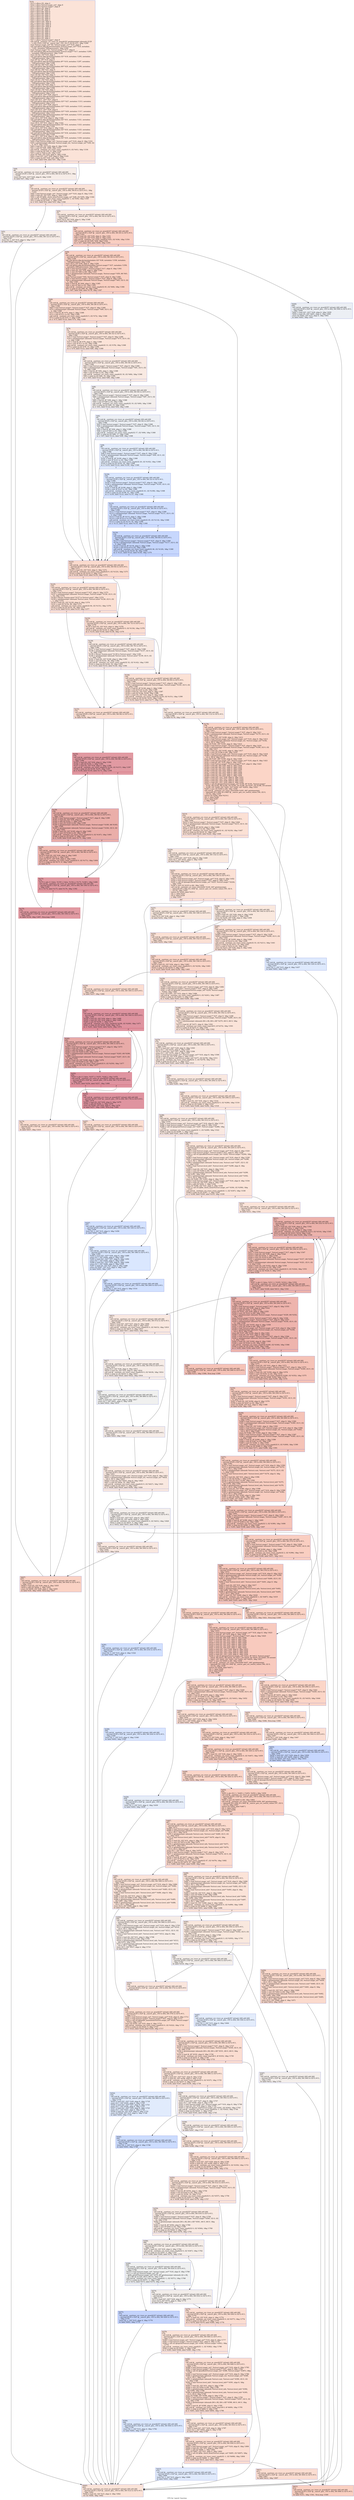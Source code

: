 digraph "CFG for 'match' function" {
	label="CFG for 'match' function";

	Node0x564cce5bbbf0 [shape=record,color="#3d50c3ff", style=filled, fillcolor="#f6bfa670",label="{%14:\l  %15 = alloca i32, align 4\l  %16 = alloca %struct.magic_set*, align 8\l  %17 = alloca %struct.magic*, align 8\l  %18 = alloca i32, align 4\l  %19 = alloca i8*, align 8\l  %20 = alloca i64, align 8\l  %21 = alloca i64, align 8\l  %22 = alloca i32, align 4\l  %23 = alloca i32, align 4\l  %24 = alloca i32, align 4\l  %25 = alloca i16, align 2\l  %26 = alloca i16*, align 8\l  %27 = alloca i32*, align 8\l  %28 = alloca i32*, align 8\l  %29 = alloca i32*, align 8\l  %30 = alloca i32, align 4\l  %31 = alloca i32, align 4\l  %32 = alloca i32, align 4\l  %33 = alloca i32, align 4\l  %34 = alloca i32, align 4\l  %35 = alloca i32, align 4\l  %36 = alloca i32, align 4\l  %37 = alloca %struct.magic*, align 8\l  call void @__sanitizer_cov_trace_pc_guard(i32* getelementptr inbounds ([129\l... x i32], [129 x i32]* @__sancov_gen_.193, i32 0, i32 0)) #11, !dbg !1290\l  store %struct.magic_set* %0, %struct.magic_set** %16, align 8\l  call void @llvm.dbg.declare(metadata %struct.magic_set** %16, metadata\l... !1291, metadata !DIExpression()), !dbg !1292\l  store %struct.magic* %1, %struct.magic** %17, align 8\l  call void @llvm.dbg.declare(metadata %struct.magic** %17, metadata !1293,\l... metadata !DIExpression()), !dbg !1294\l  store i32 %2, i32* %18, align 4\l  call void @llvm.dbg.declare(metadata i32* %18, metadata !1295, metadata\l... !DIExpression()), !dbg !1296\l  store i8* %3, i8** %19, align 8\l  call void @llvm.dbg.declare(metadata i8** %19, metadata !1297, metadata\l... !DIExpression()), !dbg !1298\l  store i64 %4, i64* %20, align 8\l  call void @llvm.dbg.declare(metadata i64* %20, metadata !1299, metadata\l... !DIExpression()), !dbg !1300\l  store i64 %5, i64* %21, align 8\l  call void @llvm.dbg.declare(metadata i64* %21, metadata !1301, metadata\l... !DIExpression()), !dbg !1302\l  store i32 %6, i32* %22, align 4\l  call void @llvm.dbg.declare(metadata i32* %22, metadata !1303, metadata\l... !DIExpression()), !dbg !1304\l  store i32 %7, i32* %23, align 4\l  call void @llvm.dbg.declare(metadata i32* %23, metadata !1305, metadata\l... !DIExpression()), !dbg !1306\l  store i32 %8, i32* %24, align 4\l  call void @llvm.dbg.declare(metadata i32* %24, metadata !1307, metadata\l... !DIExpression()), !dbg !1308\l  store i16 %9, i16* %25, align 2\l  call void @llvm.dbg.declare(metadata i16* %25, metadata !1309, metadata\l... !DIExpression()), !dbg !1310\l  store i16* %10, i16** %26, align 8\l  call void @llvm.dbg.declare(metadata i16** %26, metadata !1311, metadata\l... !DIExpression()), !dbg !1312\l  store i32* %11, i32** %27, align 8\l  call void @llvm.dbg.declare(metadata i32** %27, metadata !1313, metadata\l... !DIExpression()), !dbg !1314\l  store i32* %12, i32** %28, align 8\l  call void @llvm.dbg.declare(metadata i32** %28, metadata !1315, metadata\l... !DIExpression()), !dbg !1316\l  store i32* %13, i32** %29, align 8\l  call void @llvm.dbg.declare(metadata i32** %29, metadata !1317, metadata\l... !DIExpression()), !dbg !1318\l  call void @llvm.dbg.declare(metadata i32* %30, metadata !1319, metadata\l... !DIExpression()), !dbg !1320\l  store i32 0, i32* %30, align 4, !dbg !1320\l  call void @llvm.dbg.declare(metadata i32* %31, metadata !1321, metadata\l... !DIExpression()), !dbg !1322\l  store i32 0, i32* %31, align 4, !dbg !1322\l  call void @llvm.dbg.declare(metadata i32* %32, metadata !1323, metadata\l... !DIExpression()), !dbg !1324\l  store i32 0, i32* %32, align 4, !dbg !1324\l  call void @llvm.dbg.declare(metadata i32* %33, metadata !1325, metadata\l... !DIExpression()), !dbg !1326\l  call void @llvm.dbg.declare(metadata i32* %34, metadata !1327, metadata\l... !DIExpression()), !dbg !1328\l  store i32 1, i32* %34, align 4, !dbg !1328\l  call void @llvm.dbg.declare(metadata i32* %35, metadata !1329, metadata\l... !DIExpression()), !dbg !1330\l  %38 = load %struct.magic_set*, %struct.magic_set** %16, align 8, !dbg !1331\l  %39 = getelementptr inbounds %struct.magic_set, %struct.magic_set* %38, i32\l... 0, i32 5, !dbg !1332\l  %40 = load i32, i32* %39, align 8, !dbg !1332\l  %41 = and i32 %40, 3088, !dbg !1333\l  call void @__sanitizer_cov_trace_const_cmp4(i32 0, i32 %41), !dbg !1334\l  %42 = icmp eq i32 %41, 0, !dbg !1334\l  %43 = zext i1 %42 to i32, !dbg !1334\l  store i32 %43, i32* %35, align 4, !dbg !1330\l  %44 = load i32*, i32** %29, align 8, !dbg !1335\l  %45 = icmp eq i32* %44, null, !dbg !1337\l  br i1 %45, label %46, label %47, !dbg !1338\l|{<s0>T|<s1>F}}"];
	Node0x564cce5bbbf0:s0 -> Node0x564cce5c1930;
	Node0x564cce5bbbf0:s1 -> Node0x564cce5c1980;
	Node0x564cce5c1930 [shape=record,color="#3d50c3ff", style=filled, fillcolor="#ead5c970",label="{%46:\l46:                                               \l  call void @__sanitizer_cov_trace_pc_guard(i32* inttoptr (i64 add (i64\l... ptrtoint ([129 x i32]* @__sancov_gen_.193 to i64), i64 4) to i32*)) #11, !dbg\l... !1339\l  store i32* %32, i32** %29, align 8, !dbg !1339\l  br label %47, !dbg !1340\l}"];
	Node0x564cce5c1930 -> Node0x564cce5c1980;
	Node0x564cce5c1980 [shape=record,color="#3d50c3ff", style=filled, fillcolor="#f6bfa670",label="{%47:\l47:                                               \l  call void @__sanitizer_cov_trace_pc_guard(i32* inttoptr (i64 add (i64\l... ptrtoint ([129 x i32]* @__sancov_gen_.193 to i64), i64 8) to i32*)) #11, !dbg\l... !1341\l  %48 = load %struct.magic_set*, %struct.magic_set** %16, align 8, !dbg !1341\l  %49 = load i32, i32* %31, align 4, !dbg !1343\l  %50 = call i32 @file_check_mem(%struct.magic_set* %48, i32 %49), !dbg !1344\l  call void @__sanitizer_cov_trace_const_cmp4(i32 -1, i32 %50), !dbg !1345\l  %51 = icmp eq i32 %50, -1, !dbg !1345\l  br i1 %51, label %52, label %53, !dbg !1346\l|{<s0>T|<s1>F}}"];
	Node0x564cce5c1980:s0 -> Node0x564cce5c19d0;
	Node0x564cce5c1980:s1 -> Node0x564cce5c1a20;
	Node0x564cce5c19d0 [shape=record,color="#3d50c3ff", style=filled, fillcolor="#ead5c970",label="{%52:\l52:                                               \l  call void @__sanitizer_cov_trace_pc_guard(i32* inttoptr (i64 add (i64\l... ptrtoint ([129 x i32]* @__sancov_gen_.193 to i64), i64 12) to i32*)) #11,\l... !dbg !1347\l  store i32 -1, i32* %15, align 4, !dbg !1347\l  br label %643, !dbg !1347\l}"];
	Node0x564cce5c19d0 -> Node0x564cce5c40e0;
	Node0x564cce5c1a20 [shape=record,color="#3d50c3ff", style=filled, fillcolor="#f1ccb870",label="{%53:\l53:                                               \l  call void @__sanitizer_cov_trace_pc_guard(i32* inttoptr (i64 add (i64\l... ptrtoint ([129 x i32]* @__sancov_gen_.193 to i64), i64 16) to i32*)) #11,\l... !dbg !1348\l  store i32 0, i32* %30, align 4, !dbg !1348\l  br label %54, !dbg !1350\l}"];
	Node0x564cce5c1a20 -> Node0x564cce5c1a70;
	Node0x564cce5c1a70 [shape=record,color="#3d50c3ff", style=filled, fillcolor="#f2907270",label="{%54:\l54:                                               \l  call void @__sanitizer_cov_trace_pc_guard(i32* inttoptr (i64 add (i64\l... ptrtoint ([129 x i32]* @__sancov_gen_.193 to i64), i64 20) to i32*)) #11,\l... !dbg !1351\l  %55 = load i32, i32* %30, align 4, !dbg !1351\l  %56 = load i32, i32* %18, align 4, !dbg !1353\l  call void @__sanitizer_cov_trace_cmp4(i32 %55, i32 %56), !dbg !1354\l  %57 = icmp ult i32 %55, %56, !dbg !1354\l  br i1 %57, label %58, label %640, !dbg !1355\l|{<s0>T|<s1>F}}"];
	Node0x564cce5c1a70:s0 -> Node0x564cce5c1ac0;
	Node0x564cce5c1a70:s1 -> Node0x564cce5c4090;
	Node0x564cce5c1ac0 [shape=record,color="#3d50c3ff", style=filled, fillcolor="#f3947570",label="{%58:\l58:                                               \l  call void @__sanitizer_cov_trace_pc_guard(i32* inttoptr (i64 add (i64\l... ptrtoint ([129 x i32]* @__sancov_gen_.193 to i64), i64 24) to i32*)) #11,\l... !dbg !1356\l  call void @llvm.dbg.declare(metadata i32* %36, metadata !1358, metadata\l... !DIExpression()), !dbg !1356\l  store i32 0, i32* %36, align 4, !dbg !1356\l  call void @llvm.dbg.declare(metadata %struct.magic** %37, metadata !1359,\l... metadata !DIExpression()), !dbg !1360\l  %59 = load %struct.magic*, %struct.magic** %17, align 8, !dbg !1361\l  %60 = load i32, i32* %30, align 4, !dbg !1362\l  %61 = zext i32 %60 to i64, !dbg !1361\l  %62 = getelementptr inbounds %struct.magic, %struct.magic* %59, i64 %61,\l... !dbg !1361\l  store %struct.magic* %62, %struct.magic** %37, align 8, !dbg !1360\l  %63 = load %struct.magic*, %struct.magic** %37, align 8, !dbg !1363\l  %64 = getelementptr inbounds %struct.magic, %struct.magic* %63, i32 0, i32\l... 5, !dbg !1365\l  %65 = load i8, i8* %64, align 2, !dbg !1365\l  %66 = zext i8 %65 to i32, !dbg !1363\l  call void @__sanitizer_cov_trace_const_cmp4(i32 45, i32 %66), !dbg !1366\l  %67 = icmp ne i32 %66, 45, !dbg !1366\l  br i1 %67, label %68, label %178, !dbg !1367\l|{<s0>T|<s1>F}}"];
	Node0x564cce5c1ac0:s0 -> Node0x564cce5c1b10;
	Node0x564cce5c1ac0:s1 -> Node0x564cce5c21f0;
	Node0x564cce5c1b10 [shape=record,color="#3d50c3ff", style=filled, fillcolor="#f7ac8e70",label="{%68:\l68:                                               \l  call void @__sanitizer_cov_trace_pc_guard(i32* inttoptr (i64 add (i64\l... ptrtoint ([129 x i32]* @__sancov_gen_.193 to i64), i64 28) to i32*)) #11,\l... !dbg !1368\l  %69 = load %struct.magic*, %struct.magic** %37, align 8, !dbg !1368\l  %70 = getelementptr inbounds %struct.magic, %struct.magic* %69, i32 0, i32\l... 5, !dbg !1368\l  %71 = load i8, i8* %70, align 2, !dbg !1368\l  %72 = zext i8 %71 to i32, !dbg !1368\l  call void @__sanitizer_cov_trace_const_cmp4(i32 5, i32 %72), !dbg !1368\l  %73 = icmp eq i32 %72, 5, !dbg !1368\l  br i1 %73, label %122, label %74, !dbg !1368\l|{<s0>T|<s1>F}}"];
	Node0x564cce5c1b10:s0 -> Node0x564cce5c1de0;
	Node0x564cce5c1b10:s1 -> Node0x564cce5c1b60;
	Node0x564cce5c1b60 [shape=record,color="#3d50c3ff", style=filled, fillcolor="#f6bfa670",label="{%74:\l74:                                               \l  call void @__sanitizer_cov_trace_pc_guard(i32* inttoptr (i64 add (i64\l... ptrtoint ([129 x i32]* @__sancov_gen_.193 to i64), i64 32) to i32*)) #11,\l... !dbg !1368\l  %75 = load %struct.magic*, %struct.magic** %37, align 8, !dbg !1368\l  %76 = getelementptr inbounds %struct.magic, %struct.magic* %75, i32 0, i32\l... 5, !dbg !1368\l  %77 = load i8, i8* %76, align 2, !dbg !1368\l  %78 = zext i8 %77 to i32, !dbg !1368\l  call void @__sanitizer_cov_trace_const_cmp4(i32 13, i32 %78), !dbg !1368\l  %79 = icmp eq i32 %78, 13, !dbg !1368\l  br i1 %79, label %122, label %80, !dbg !1368\l|{<s0>T|<s1>F}}"];
	Node0x564cce5c1b60:s0 -> Node0x564cce5c1de0;
	Node0x564cce5c1b60:s1 -> Node0x564cce5c1bb0;
	Node0x564cce5c1bb0 [shape=record,color="#3d50c3ff", style=filled, fillcolor="#efcebd70",label="{%80:\l80:                                               \l  call void @__sanitizer_cov_trace_pc_guard(i32* inttoptr (i64 add (i64\l... ptrtoint ([129 x i32]* @__sancov_gen_.193 to i64), i64 36) to i32*)) #11,\l... !dbg !1368\l  %81 = load %struct.magic*, %struct.magic** %37, align 8, !dbg !1368\l  %82 = getelementptr inbounds %struct.magic, %struct.magic* %81, i32 0, i32\l... 5, !dbg !1368\l  %83 = load i8, i8* %82, align 2, !dbg !1368\l  %84 = zext i8 %83 to i32, !dbg !1368\l  call void @__sanitizer_cov_trace_const_cmp4(i32 18, i32 %84), !dbg !1368\l  %85 = icmp eq i32 %84, 18, !dbg !1368\l  br i1 %85, label %122, label %86, !dbg !1368\l|{<s0>T|<s1>F}}"];
	Node0x564cce5c1bb0:s0 -> Node0x564cce5c1de0;
	Node0x564cce5c1bb0:s1 -> Node0x564cce5c1c00;
	Node0x564cce5c1c00 [shape=record,color="#3d50c3ff", style=filled, fillcolor="#e3d9d370",label="{%86:\l86:                                               \l  call void @__sanitizer_cov_trace_pc_guard(i32* inttoptr (i64 add (i64\l... ptrtoint ([129 x i32]* @__sancov_gen_.193 to i64), i64 40) to i32*)) #11,\l... !dbg !1368\l  %87 = load %struct.magic*, %struct.magic** %37, align 8, !dbg !1368\l  %88 = getelementptr inbounds %struct.magic, %struct.magic* %87, i32 0, i32\l... 5, !dbg !1368\l  %89 = load i8, i8* %88, align 2, !dbg !1368\l  %90 = zext i8 %89 to i32, !dbg !1368\l  call void @__sanitizer_cov_trace_const_cmp4(i32 19, i32 %90), !dbg !1368\l  %91 = icmp eq i32 %90, 19, !dbg !1368\l  br i1 %91, label %122, label %92, !dbg !1368\l|{<s0>T|<s1>F}}"];
	Node0x564cce5c1c00:s0 -> Node0x564cce5c1de0;
	Node0x564cce5c1c00:s1 -> Node0x564cce5c1c50;
	Node0x564cce5c1c50 [shape=record,color="#3d50c3ff", style=filled, fillcolor="#d4dbe670",label="{%92:\l92:                                               \l  call void @__sanitizer_cov_trace_pc_guard(i32* inttoptr (i64 add (i64\l... ptrtoint ([129 x i32]* @__sancov_gen_.193 to i64), i64 44) to i32*)) #11,\l... !dbg !1368\l  %93 = load %struct.magic*, %struct.magic** %37, align 8, !dbg !1368\l  %94 = getelementptr inbounds %struct.magic, %struct.magic* %93, i32 0, i32\l... 5, !dbg !1368\l  %95 = load i8, i8* %94, align 2, !dbg !1368\l  %96 = zext i8 %95 to i32, !dbg !1368\l  call void @__sanitizer_cov_trace_const_cmp4(i32 17, i32 %96), !dbg !1368\l  %97 = icmp eq i32 %96, 17, !dbg !1368\l  br i1 %97, label %122, label %98, !dbg !1368\l|{<s0>T|<s1>F}}"];
	Node0x564cce5c1c50:s0 -> Node0x564cce5c1de0;
	Node0x564cce5c1c50:s1 -> Node0x564cce5c1ca0;
	Node0x564cce5c1ca0 [shape=record,color="#3d50c3ff", style=filled, fillcolor="#bfd3f670",label="{%98:\l98:                                               \l  call void @__sanitizer_cov_trace_pc_guard(i32* inttoptr (i64 add (i64\l... ptrtoint ([129 x i32]* @__sancov_gen_.193 to i64), i64 48) to i32*)) #11,\l... !dbg !1368\l  %99 = load %struct.magic*, %struct.magic** %37, align 8, !dbg !1368\l  %100 = getelementptr inbounds %struct.magic, %struct.magic* %99, i32 0, i32\l... 5, !dbg !1368\l  %101 = load i8, i8* %100, align 2, !dbg !1368\l  %102 = zext i8 %101 to i32, !dbg !1368\l  call void @__sanitizer_cov_trace_const_cmp4(i32 20, i32 %102), !dbg !1368\l  %103 = icmp eq i32 %102, 20, !dbg !1368\l  br i1 %103, label %122, label %104, !dbg !1368\l|{<s0>T|<s1>F}}"];
	Node0x564cce5c1ca0:s0 -> Node0x564cce5c1de0;
	Node0x564cce5c1ca0:s1 -> Node0x564cce5c1cf0;
	Node0x564cce5c1cf0 [shape=record,color="#3d50c3ff", style=filled, fillcolor="#abc8fd70",label="{%104:\l104:                                              \l  call void @__sanitizer_cov_trace_pc_guard(i32* inttoptr (i64 add (i64\l... ptrtoint ([129 x i32]* @__sancov_gen_.193 to i64), i64 52) to i32*)) #11,\l... !dbg !1368\l  %105 = load %struct.magic*, %struct.magic** %37, align 8, !dbg !1368\l  %106 = getelementptr inbounds %struct.magic, %struct.magic* %105, i32 0, i32\l... 5, !dbg !1368\l  %107 = load i8, i8* %106, align 2, !dbg !1368\l  %108 = zext i8 %107 to i32, !dbg !1368\l  call void @__sanitizer_cov_trace_const_cmp4(i32 41, i32 %108), !dbg !1368\l  %109 = icmp eq i32 %108, 41, !dbg !1368\l  br i1 %109, label %122, label %110, !dbg !1368\l|{<s0>T|<s1>F}}"];
	Node0x564cce5c1cf0:s0 -> Node0x564cce5c1de0;
	Node0x564cce5c1cf0:s1 -> Node0x564cce5c1d40;
	Node0x564cce5c1d40 [shape=record,color="#3d50c3ff", style=filled, fillcolor="#96b7ff70",label="{%110:\l110:                                              \l  call void @__sanitizer_cov_trace_pc_guard(i32* inttoptr (i64 add (i64\l... ptrtoint ([129 x i32]* @__sancov_gen_.193 to i64), i64 56) to i32*)) #11,\l... !dbg !1368\l  %111 = load %struct.magic*, %struct.magic** %37, align 8, !dbg !1368\l  %112 = getelementptr inbounds %struct.magic, %struct.magic* %111, i32 0, i32\l... 5, !dbg !1368\l  %113 = load i8, i8* %112, align 2, !dbg !1368\l  %114 = zext i8 %113 to i32, !dbg !1368\l  call void @__sanitizer_cov_trace_const_cmp4(i32 45, i32 %114), !dbg !1368\l  %115 = icmp eq i32 %114, 45, !dbg !1368\l  br i1 %115, label %122, label %116, !dbg !1368\l|{<s0>T|<s1>F}}"];
	Node0x564cce5c1d40:s0 -> Node0x564cce5c1de0;
	Node0x564cce5c1d40:s1 -> Node0x564cce5c1d90;
	Node0x564cce5c1d90 [shape=record,color="#3d50c3ff", style=filled, fillcolor="#81a4fb70",label="{%116:\l116:                                              \l  call void @__sanitizer_cov_trace_pc_guard(i32* inttoptr (i64 add (i64\l... ptrtoint ([129 x i32]* @__sancov_gen_.193 to i64), i64 60) to i32*)) #11,\l... !dbg !1368\l  %117 = load %struct.magic*, %struct.magic** %37, align 8, !dbg !1368\l  %118 = getelementptr inbounds %struct.magic, %struct.magic* %117, i32 0, i32\l... 5, !dbg !1368\l  %119 = load i8, i8* %118, align 2, !dbg !1368\l  %120 = zext i8 %119 to i32, !dbg !1368\l  call void @__sanitizer_cov_trace_const_cmp4(i32 46, i32 %120), !dbg !1368\l  %121 = icmp eq i32 %120, 46, !dbg !1368\l  br i1 %121, label %122, label %144, !dbg !1370\l|{<s0>T|<s1>F}}"];
	Node0x564cce5c1d90:s0 -> Node0x564cce5c1de0;
	Node0x564cce5c1d90:s1 -> Node0x564cce5c1f20;
	Node0x564cce5c1de0 [shape=record,color="#3d50c3ff", style=filled, fillcolor="#f7ac8e70",label="{%122:\l122:                                              \l  call void @__sanitizer_cov_trace_pc_guard(i32* inttoptr (i64 add (i64\l... ptrtoint ([129 x i32]* @__sancov_gen_.193 to i64), i64 64) to i32*)) #11,\l... !dbg !1371\l  %123 = load i32, i32* %23, align 4, !dbg !1371\l  call void @__sanitizer_cov_trace_const_cmp4(i32 0, i32 %123), !dbg !1371\l  %124 = icmp ne i32 %123, 0, !dbg !1371\l  br i1 %124, label %125, label %133, !dbg !1372\l|{<s0>T|<s1>F}}"];
	Node0x564cce5c1de0:s0 -> Node0x564cce5c1e30;
	Node0x564cce5c1de0:s1 -> Node0x564cce5c1e80;
	Node0x564cce5c1e30 [shape=record,color="#3d50c3ff", style=filled, fillcolor="#f7b99e70",label="{%125:\l125:                                              \l  call void @__sanitizer_cov_trace_pc_guard(i32* inttoptr (i64 add (i64\l... ptrtoint ([129 x i32]* @__sancov_gen_.193 to i64), i64 68) to i32*)) #11,\l... !dbg !1373\l  %126 = load %struct.magic*, %struct.magic** %37, align 8, !dbg !1373\l  %127 = getelementptr inbounds %struct.magic, %struct.magic* %126, i32 0, i32\l... 14, !dbg !1374\l  %128 = bitcast %union.anon* %127 to %struct.anon*, !dbg !1374\l  %129 = getelementptr inbounds %struct.anon, %struct.anon* %128, i32 0, i32\l... 1, !dbg !1374\l  %130 = load i32, i32* %129, align 4, !dbg !1374\l  %131 = and i32 %130, 96, !dbg !1375\l  call void @__sanitizer_cov_trace_const_cmp4(i32 64, i32 %131), !dbg !1376\l  %132 = icmp eq i32 %131, 64, !dbg !1376\l  br i1 %132, label %153, label %133, !dbg !1377\l|{<s0>T|<s1>F}}"];
	Node0x564cce5c1e30:s0 -> Node0x564cce5c1f70;
	Node0x564cce5c1e30:s1 -> Node0x564cce5c1e80;
	Node0x564cce5c1e80 [shape=record,color="#3d50c3ff", style=filled, fillcolor="#f7b59970",label="{%133:\l133:                                              \l  call void @__sanitizer_cov_trace_pc_guard(i32* inttoptr (i64 add (i64\l... ptrtoint ([129 x i32]* @__sancov_gen_.193 to i64), i64 72) to i32*)) #11,\l... !dbg !1378\l  %134 = load i32, i32* %23, align 4, !dbg !1378\l  call void @__sanitizer_cov_trace_const_cmp4(i32 0, i32 %134), !dbg !1378\l  %135 = icmp ne i32 %134, 0, !dbg !1378\l  br i1 %135, label %144, label %136, !dbg !1379\l|{<s0>T|<s1>F}}"];
	Node0x564cce5c1e80:s0 -> Node0x564cce5c1f20;
	Node0x564cce5c1e80:s1 -> Node0x564cce5c1ed0;
	Node0x564cce5c1ed0 [shape=record,color="#3d50c3ff", style=filled, fillcolor="#efcebd70",label="{%136:\l136:                                              \l  call void @__sanitizer_cov_trace_pc_guard(i32* inttoptr (i64 add (i64\l... ptrtoint ([129 x i32]* @__sancov_gen_.193 to i64), i64 76) to i32*)) #11,\l... !dbg !1380\l  %137 = load %struct.magic*, %struct.magic** %37, align 8, !dbg !1380\l  %138 = getelementptr inbounds %struct.magic, %struct.magic* %137, i32 0, i32\l... 14, !dbg !1381\l  %139 = bitcast %union.anon* %138 to %struct.anon*, !dbg !1381\l  %140 = getelementptr inbounds %struct.anon, %struct.anon* %139, i32 0, i32\l... 1, !dbg !1381\l  %141 = load i32, i32* %140, align 4, !dbg !1381\l  %142 = and i32 %141, 96, !dbg !1382\l  call void @__sanitizer_cov_trace_const_cmp4(i32 32, i32 %142), !dbg !1383\l  %143 = icmp eq i32 %142, 32, !dbg !1383\l  br i1 %143, label %153, label %144, !dbg !1384\l|{<s0>T|<s1>F}}"];
	Node0x564cce5c1ed0:s0 -> Node0x564cce5c1f70;
	Node0x564cce5c1ed0:s1 -> Node0x564cce5c1f20;
	Node0x564cce5c1f20 [shape=record,color="#3d50c3ff", style=filled, fillcolor="#f7bca170",label="{%144:\l144:                                              \l  call void @__sanitizer_cov_trace_pc_guard(i32* inttoptr (i64 add (i64\l... ptrtoint ([129 x i32]* @__sancov_gen_.193 to i64), i64 80) to i32*)) #11,\l... !dbg !1385\l  %145 = load %struct.magic*, %struct.magic** %37, align 8, !dbg !1385\l  %146 = getelementptr inbounds %struct.magic, %struct.magic* %145, i32 0, i32\l... 1, !dbg !1386\l  %147 = load i8, i8* %146, align 2, !dbg !1386\l  %148 = zext i8 %147 to i32, !dbg !1385\l  %149 = load i32, i32* %22, align 4, !dbg !1387\l  %150 = and i32 %148, %149, !dbg !1388\l  %151 = load i32, i32* %22, align 4, !dbg !1389\l  call void @__sanitizer_cov_trace_cmp4(i32 %150, i32 %151), !dbg !1390\l  %152 = icmp ne i32 %150, %151, !dbg !1390\l  br i1 %152, label %153, label %177, !dbg !1391\l|{<s0>T|<s1>F}}"];
	Node0x564cce5c1f20:s0 -> Node0x564cce5c1f70;
	Node0x564cce5c1f20:s1 -> Node0x564cce5c21a0;
	Node0x564cce5c1f70 [shape=record,color="#3d50c3ff", style=filled, fillcolor="#f7b59970",label="{%153:\l153:                                              \l  call void @__sanitizer_cov_trace_pc_guard(i32* inttoptr (i64 add (i64\l... ptrtoint ([129 x i32]* @__sancov_gen_.193 to i64), i64 84) to i32*)) #11,\l... !dbg !1392\l  br label %154, !dbg !1392\l}"];
	Node0x564cce5c1f70 -> Node0x564cce5c1fc0;
	Node0x564cce5c1fc0 [shape=record,color="#b70d28ff", style=filled, fillcolor="#bb1b2c70",label="{%154:\l154:                                              \l  call void @__sanitizer_cov_trace_pc_guard(i32* inttoptr (i64 add (i64\l... ptrtoint ([129 x i32]* @__sancov_gen_.193 to i64), i64 88) to i32*)) #11,\l... !dbg !1394\l  %155 = load i32, i32* %30, align 4, !dbg !1394\l  %156 = add i32 %155, 1, !dbg !1395\l  %157 = load i32, i32* %18, align 4, !dbg !1396\l  call void @__sanitizer_cov_trace_cmp4(i32 %156, i32 %157), !dbg !1397\l  %158 = icmp ult i32 %156, %157, !dbg !1397\l  br i1 %158, label %159, label %173, !dbg !1398\l|{<s0>T|<s1>F}}"];
	Node0x564cce5c1fc0:s0 -> Node0x564cce5c2010;
	Node0x564cce5c1fc0:s1 -> Node0x564cce5c20b0;
	Node0x564cce5c2010 [shape=record,color="#3d50c3ff", style=filled, fillcolor="#d0473d70",label="{%159:\l159:                                              \l  call void @__sanitizer_cov_trace_pc_guard(i32* inttoptr (i64 add (i64\l... ptrtoint ([129 x i32]* @__sancov_gen_.193 to i64), i64 92) to i32*)) #11,\l... !dbg !1399\l  %160 = load %struct.magic*, %struct.magic** %17, align 8, !dbg !1399\l  %161 = load i32, i32* %30, align 4, !dbg !1400\l  %162 = add i32 %161, 1, !dbg !1401\l  %163 = zext i32 %162 to i64, !dbg !1399\l  %164 = getelementptr inbounds %struct.magic, %struct.magic* %160, i64 %163,\l... !dbg !1399\l  %165 = getelementptr inbounds %struct.magic, %struct.magic* %164, i32 0, i32\l... 0, !dbg !1402\l  %166 = load i16, i16* %165, align 8, !dbg !1402\l  %167 = zext i16 %166 to i32, !dbg !1399\l  call void @__sanitizer_cov_trace_const_cmp4(i32 0, i32 %167), !dbg !1403\l  %168 = icmp ne i32 %167, 0, !dbg !1403\l  br i1 %168, label %169, label %173, !dbg !1404\l|{<s0>T|<s1>F}}"];
	Node0x564cce5c2010:s0 -> Node0x564cce5c2060;
	Node0x564cce5c2010:s1 -> Node0x564cce5c20b0;
	Node0x564cce5c2060 [shape=record,color="#3d50c3ff", style=filled, fillcolor="#dc5d4a70",label="{%169:\l169:                                              \l  call void @__sanitizer_cov_trace_pc_guard(i32* inttoptr (i64 add (i64\l... ptrtoint ([129 x i32]* @__sancov_gen_.193 to i64), i64 96) to i32*)) #11,\l... !dbg !1405\l  %170 = load i32, i32* %30, align 4, !dbg !1405\l  %171 = add i32 %170, 1, !dbg !1405\l  store i32 %171, i32* %30, align 4, !dbg !1405\l  call void @__sanitizer_cov_trace_const_cmp4(i32 0, i32 %171), !dbg !1404\l  %172 = icmp ne i32 %171, 0, !dbg !1404\l  br label %173\l}"];
	Node0x564cce5c2060 -> Node0x564cce5c20b0;
	Node0x564cce5c20b0 [shape=record,color="#b70d28ff", style=filled, fillcolor="#bb1b2c70",label="{%173:\l173:                                              \l  %174 = phi i1 [ false, %159 ], [ false, %154 ], [ %172, %169 ], !dbg !1406\l  call void @__sanitizer_cov_trace_pc_guard(i32* inttoptr (i64 add (i64\l... ptrtoint ([129 x i32]* @__sancov_gen_.193 to i64), i64 100) to i32*)) #11,\l... !dbg !1392\l  br i1 %174, label %175, label %176, !dbg !1392\l|{<s0>T|<s1>F}}"];
	Node0x564cce5c20b0:s0 -> Node0x564cce5c2100;
	Node0x564cce5c20b0:s1 -> Node0x564cce5c2150;
	Node0x564cce5c2100 [shape=record,color="#b70d28ff", style=filled, fillcolor="#bb1b2c70",label="{%175:\l175:                                              \l  call void @__sanitizer_cov_trace_pc_guard(i32* inttoptr (i64 add (i64\l... ptrtoint ([129 x i32]* @__sancov_gen_.193 to i64), i64 104) to i32*)) #11,\l... !dbg !1407\l  br label %154, !dbg !1407, !llvm.loop !1408\l}"];
	Node0x564cce5c2100 -> Node0x564cce5c1fc0;
	Node0x564cce5c2150 [shape=record,color="#3d50c3ff", style=filled, fillcolor="#f7b59970",label="{%176:\l176:                                              \l  call void @__sanitizer_cov_trace_pc_guard(i32* inttoptr (i64 add (i64\l... ptrtoint ([129 x i32]* @__sancov_gen_.193 to i64), i64 108) to i32*)) #11,\l... !dbg !1410\l  br label %637, !dbg !1410\l}"];
	Node0x564cce5c2150 -> Node0x564cce5c4040;
	Node0x564cce5c21a0 [shape=record,color="#3d50c3ff", style=filled, fillcolor="#f1ccb870",label="{%177:\l177:                                              \l  call void @__sanitizer_cov_trace_pc_guard(i32* inttoptr (i64 add (i64\l... ptrtoint ([129 x i32]* @__sancov_gen_.193 to i64), i64 112) to i32*)) #11,\l... !dbg !1389\l  br label %178, !dbg !1389\l}"];
	Node0x564cce5c21a0 -> Node0x564cce5c21f0;
	Node0x564cce5c21f0 [shape=record,color="#3d50c3ff", style=filled, fillcolor="#f5a08170",label="{%178:\l178:                                              \l  call void @__sanitizer_cov_trace_pc_guard(i32* inttoptr (i64 add (i64\l... ptrtoint ([129 x i32]* @__sancov_gen_.193 to i64), i64 116) to i32*)) #11,\l... !dbg !1411\l  %179 = load %struct.magic*, %struct.magic** %37, align 8, !dbg !1411\l  %180 = getelementptr inbounds %struct.magic, %struct.magic* %179, i32 0, i32\l... 11, !dbg !1412\l  %181 = load i32, i32* %180, align 4, !dbg !1412\l  %182 = load %struct.magic_set*, %struct.magic_set** %16, align 8, !dbg !1413\l  %183 = getelementptr inbounds %struct.magic_set, %struct.magic_set* %182,\l... i32 0, i32 3, !dbg !1414\l  store i32 %181, i32* %183, align 8, !dbg !1415\l  %184 = load %struct.magic*, %struct.magic** %37, align 8, !dbg !1416\l  %185 = getelementptr inbounds %struct.magic, %struct.magic* %184, i32 0, i32\l... 13, !dbg !1417\l  %186 = load i32, i32* %185, align 4, !dbg !1417\l  %187 = zext i32 %186 to i64, !dbg !1416\l  %188 = load %struct.magic_set*, %struct.magic_set** %16, align 8, !dbg !1418\l  %189 = getelementptr inbounds %struct.magic_set, %struct.magic_set* %188,\l... i32 0, i32 8, !dbg !1419\l  store i64 %187, i64* %189, align 8, !dbg !1420\l  %190 = load %struct.magic_set*, %struct.magic_set** %16, align 8, !dbg !1421\l  %191 = load i8*, i8** %19, align 8, !dbg !1422\l  %192 = load %struct.magic*, %struct.magic** %37, align 8, !dbg !1423\l  %193 = load i64, i64* %20, align 8, !dbg !1424\l  %194 = load i64, i64* %21, align 8, !dbg !1425\l  %195 = load i32, i32* %31, align 4, !dbg !1426\l  %196 = load i32, i32* %22, align 4, !dbg !1427\l  %197 = load i32, i32* %23, align 4, !dbg !1428\l  %198 = load i32, i32* %24, align 4, !dbg !1429\l  %199 = load i16, i16* %25, align 2, !dbg !1430\l  %200 = load i16*, i16** %26, align 8, !dbg !1431\l  %201 = load i32*, i32** %27, align 8, !dbg !1432\l  %202 = load i32*, i32** %28, align 8, !dbg !1433\l  %203 = load i32*, i32** %29, align 8, !dbg !1434\l  %204 = call i32 @mget(%struct.magic_set* %190, i8* %191, %struct.magic*\l... %192, i64 %193, i64 %194, i32 %195, i32 %196, i32 %197, i32 %198, i16 zeroext\l... %199, i16* %200, i32* %201, i32* %202, i32* %203), !dbg !1435\l  %205 = zext i32 %204 to i64, !dbg !1436\l  call void @__sanitizer_cov_trace_switch(i64 %205, i64* getelementptr\l... inbounds ([4 x i64], [4 x i64]* @__sancov_gen_cov_switch_values.194, i32 0,\l... i32 0)), !dbg !1436\l  switch i32 %204, label %214 [\l    i32 -1, label %206\l    i32 0, label %207\l  ], !dbg !1436\l|{<s0>def|<s1>-1|<s2>0}}"];
	Node0x564cce5c21f0:s0 -> Node0x564cce5c22e0;
	Node0x564cce5c21f0:s1 -> Node0x564cce5c2240;
	Node0x564cce5c21f0:s2 -> Node0x564cce5c2290;
	Node0x564cce5c2240 [shape=record,color="#3d50c3ff", style=filled, fillcolor="#b5cdfa70",label="{%206:\l206:                                              \l  call void @__sanitizer_cov_trace_pc_guard(i32* inttoptr (i64 add (i64\l... ptrtoint ([129 x i32]* @__sancov_gen_.193 to i64), i64 120) to i32*)) #11,\l... !dbg !1437\l  store i32 -1, i32* %15, align 4, !dbg !1437\l  br label %643, !dbg !1437\l}"];
	Node0x564cce5c2240 -> Node0x564cce5c40e0;
	Node0x564cce5c2290 [shape=record,color="#3d50c3ff", style=filled, fillcolor="#f7b99e70",label="{%207:\l207:                                              \l  call void @__sanitizer_cov_trace_pc_guard(i32* inttoptr (i64 add (i64\l... ptrtoint ([129 x i32]* @__sancov_gen_.193 to i64), i64 124) to i32*)) #11,\l... !dbg !1439\l  %208 = load %struct.magic*, %struct.magic** %37, align 8, !dbg !1439\l  %209 = getelementptr inbounds %struct.magic, %struct.magic* %208, i32 0, i32\l... 3, !dbg !1440\l  %210 = load i8, i8* %209, align 4, !dbg !1440\l  %211 = zext i8 %210 to i32, !dbg !1439\l  call void @__sanitizer_cov_trace_const_cmp4(i32 33, i32 %211), !dbg !1441\l  %212 = icmp ne i32 %211, 33, !dbg !1441\l  %213 = zext i1 %212 to i32, !dbg !1441\l  store i32 %213, i32* %36, align 4, !dbg !1442\l  br label %233, !dbg !1443\l}"];
	Node0x564cce5c2290 -> Node0x564cce5c2510;
	Node0x564cce5c22e0 [shape=record,color="#3d50c3ff", style=filled, fillcolor="#f7b99e70",label="{%214:\l214:                                              \l  call void @__sanitizer_cov_trace_pc_guard(i32* inttoptr (i64 add (i64\l... ptrtoint ([129 x i32]* @__sancov_gen_.193 to i64), i64 128) to i32*)) #11,\l... !dbg !1444\l  %215 = load %struct.magic*, %struct.magic** %37, align 8, !dbg !1444\l  %216 = getelementptr inbounds %struct.magic, %struct.magic* %215, i32 0, i32\l... 5, !dbg !1446\l  %217 = load i8, i8* %216, align 2, !dbg !1446\l  %218 = zext i8 %217 to i32, !dbg !1444\l  call void @__sanitizer_cov_trace_const_cmp4(i32 41, i32 %218), !dbg !1447\l  %219 = icmp eq i32 %218, 41, !dbg !1447\l  br i1 %219, label %220, label %222, !dbg !1448\l|{<s0>T|<s1>F}}"];
	Node0x564cce5c22e0:s0 -> Node0x564cce5c2330;
	Node0x564cce5c22e0:s1 -> Node0x564cce5c2380;
	Node0x564cce5c2330 [shape=record,color="#3d50c3ff", style=filled, fillcolor="#f2cab570",label="{%220:\l220:                                              \l  call void @__sanitizer_cov_trace_pc_guard(i32* inttoptr (i64 add (i64\l... ptrtoint ([129 x i32]* @__sancov_gen_.193 to i64), i64 132) to i32*)) #11,\l... !dbg !1449\l  %221 = load i32*, i32** %29, align 8, !dbg !1449\l  store i32 1, i32* %221, align 4, !dbg !1450\l  br label %222, !dbg !1451\l}"];
	Node0x564cce5c2330 -> Node0x564cce5c2380;
	Node0x564cce5c2380 [shape=record,color="#3d50c3ff", style=filled, fillcolor="#f7b99e70",label="{%222:\l222:                                              \l  call void @__sanitizer_cov_trace_pc_guard(i32* inttoptr (i64 add (i64\l... ptrtoint ([129 x i32]* @__sancov_gen_.193 to i64), i64 136) to i32*)) #11,\l... !dbg !1452\l  %223 = load %struct.magic_set*, %struct.magic_set** %16, align 8, !dbg !1452\l  %224 = load %struct.magic*, %struct.magic** %37, align 8, !dbg !1453\l  %225 = call i32 @magiccheck(%struct.magic_set* %223, %struct.magic* %224),\l... !dbg !1454\l  %226 = zext i32 %225 to i64, !dbg !1455\l  call void @__sanitizer_cov_trace_switch(i64 %226, i64* getelementptr\l... inbounds ([4 x i64], [4 x i64]* @__sancov_gen_cov_switch_values.195, i32 0,\l... i32 0)), !dbg !1455\l  switch i32 %225, label %231 [\l    i32 -1, label %227\l    i32 0, label %228\l  ], !dbg !1455\l|{<s0>def|<s1>-1|<s2>0}}"];
	Node0x564cce5c2380:s0 -> Node0x564cce5c2470;
	Node0x564cce5c2380:s1 -> Node0x564cce5c23d0;
	Node0x564cce5c2380:s2 -> Node0x564cce5c2420;
	Node0x564cce5c23d0 [shape=record,color="#3d50c3ff", style=filled, fillcolor="#9ebeff70",label="{%227:\l227:                                              \l  call void @__sanitizer_cov_trace_pc_guard(i32* inttoptr (i64 add (i64\l... ptrtoint ([129 x i32]* @__sancov_gen_.193 to i64), i64 140) to i32*)) #11,\l... !dbg !1456\l  store i32 -1, i32* %15, align 4, !dbg !1456\l  br label %643, !dbg !1456\l}"];
	Node0x564cce5c23d0 -> Node0x564cce5c40e0;
	Node0x564cce5c2420 [shape=record,color="#3d50c3ff", style=filled, fillcolor="#f2cab570",label="{%228:\l228:                                              \l  call void @__sanitizer_cov_trace_pc_guard(i32* inttoptr (i64 add (i64\l... ptrtoint ([129 x i32]* @__sancov_gen_.193 to i64), i64 144) to i32*)) #11,\l... !dbg !1458\l  %229 = load i32, i32* %36, align 4, !dbg !1458\l  %230 = add nsw i32 %229, 1, !dbg !1458\l  store i32 %230, i32* %36, align 4, !dbg !1458\l  br label %232, !dbg !1459\l}"];
	Node0x564cce5c2420 -> Node0x564cce5c24c0;
	Node0x564cce5c2470 [shape=record,color="#3d50c3ff", style=filled, fillcolor="#f2cab570",label="{%231:\l231:                                              \l  call void @__sanitizer_cov_trace_pc_guard(i32* inttoptr (i64 add (i64\l... ptrtoint ([129 x i32]* @__sancov_gen_.193 to i64), i64 148) to i32*)) #11,\l... !dbg !1460\l  store i32 0, i32* %36, align 4, !dbg !1460\l  br label %232, !dbg !1461\l}"];
	Node0x564cce5c2470 -> Node0x564cce5c24c0;
	Node0x564cce5c24c0 [shape=record,color="#3d50c3ff", style=filled, fillcolor="#f7b99e70",label="{%232:\l232:                                              \l  call void @__sanitizer_cov_trace_pc_guard(i32* inttoptr (i64 add (i64\l... ptrtoint ([129 x i32]* @__sancov_gen_.193 to i64), i64 152) to i32*)) #11,\l... !dbg !1462\l  br label %233, !dbg !1462\l}"];
	Node0x564cce5c24c0 -> Node0x564cce5c2510;
	Node0x564cce5c2510 [shape=record,color="#3d50c3ff", style=filled, fillcolor="#f6a38570",label="{%233:\l233:                                              \l  call void @__sanitizer_cov_trace_pc_guard(i32* inttoptr (i64 add (i64\l... ptrtoint ([129 x i32]* @__sancov_gen_.193 to i64), i64 156) to i32*)) #11,\l... !dbg !1463\l  %234 = load i32, i32* %36, align 4, !dbg !1463\l  call void @__sanitizer_cov_trace_const_cmp4(i32 0, i32 %234), !dbg !1463\l  %235 = icmp ne i32 %234, 0, !dbg !1463\l  br i1 %235, label %236, label %258, !dbg !1465\l|{<s0>T|<s1>F}}"];
	Node0x564cce5c2510:s0 -> Node0x564cce5c2560;
	Node0x564cce5c2510:s1 -> Node0x564cce5c2740;
	Node0x564cce5c2560 [shape=record,color="#3d50c3ff", style=filled, fillcolor="#f7b39670",label="{%236:\l236:                                              \l  call void @__sanitizer_cov_trace_pc_guard(i32* inttoptr (i64 add (i64\l... ptrtoint ([129 x i32]* @__sancov_gen_.193 to i64), i64 160) to i32*)) #11,\l... !dbg !1466\l  br label %237, !dbg !1466\l}"];
	Node0x564cce5c2560 -> Node0x564cce5c25b0;
	Node0x564cce5c25b0 [shape=record,color="#b70d28ff", style=filled, fillcolor="#b70d2870",label="{%237:\l237:                                              \l  call void @__sanitizer_cov_trace_pc_guard(i32* inttoptr (i64 add (i64\l... ptrtoint ([129 x i32]* @__sancov_gen_.193 to i64), i64 164) to i32*)) #11,\l... !dbg !1468\l  %238 = load i32, i32* %30, align 4, !dbg !1468\l  %239 = load i32, i32* %18, align 4, !dbg !1469\l  %240 = sub i32 %239, 1, !dbg !1470\l  call void @__sanitizer_cov_trace_cmp4(i32 %238, i32 %240), !dbg !1471\l  %241 = icmp ult i32 %238, %240, !dbg !1471\l  br i1 %241, label %242, label %252, !dbg !1472\l|{<s0>T|<s1>F}}"];
	Node0x564cce5c25b0:s0 -> Node0x564cce5c2600;
	Node0x564cce5c25b0:s1 -> Node0x564cce5c2650;
	Node0x564cce5c2600 [shape=record,color="#3d50c3ff", style=filled, fillcolor="#cc403a70",label="{%242:\l242:                                              \l  call void @__sanitizer_cov_trace_pc_guard(i32* inttoptr (i64 add (i64\l... ptrtoint ([129 x i32]* @__sancov_gen_.193 to i64), i64 168) to i32*)) #11,\l... !dbg !1473\l  %243 = load %struct.magic*, %struct.magic** %17, align 8, !dbg !1473\l  %244 = load i32, i32* %30, align 4, !dbg !1474\l  %245 = add i32 %244, 1, !dbg !1475\l  %246 = zext i32 %245 to i64, !dbg !1473\l  %247 = getelementptr inbounds %struct.magic, %struct.magic* %243, i64 %246,\l... !dbg !1473\l  %248 = getelementptr inbounds %struct.magic, %struct.magic* %247, i32 0, i32\l... 0, !dbg !1476\l  %249 = load i16, i16* %248, align 8, !dbg !1476\l  %250 = zext i16 %249 to i32, !dbg !1473\l  call void @__sanitizer_cov_trace_const_cmp4(i32 0, i32 %250), !dbg !1477\l  %251 = icmp ne i32 %250, 0, !dbg !1477\l  br label %252\l}"];
	Node0x564cce5c2600 -> Node0x564cce5c2650;
	Node0x564cce5c2650 [shape=record,color="#b70d28ff", style=filled, fillcolor="#b70d2870",label="{%252:\l252:                                              \l  %253 = phi i1 [ false, %237 ], [ %251, %242 ], !dbg !1478\l  call void @__sanitizer_cov_trace_pc_guard(i32* inttoptr (i64 add (i64\l... ptrtoint ([129 x i32]* @__sancov_gen_.193 to i64), i64 172) to i32*)) #11,\l... !dbg !1466\l  br i1 %253, label %254, label %257, !dbg !1466\l|{<s0>T|<s1>F}}"];
	Node0x564cce5c2650:s0 -> Node0x564cce5c26a0;
	Node0x564cce5c2650:s1 -> Node0x564cce5c26f0;
	Node0x564cce5c26a0 [shape=record,color="#b70d28ff", style=filled, fillcolor="#b70d2870",label="{%254:\l254:                                              \l  call void @__sanitizer_cov_trace_pc_guard(i32* inttoptr (i64 add (i64\l... ptrtoint ([129 x i32]* @__sancov_gen_.193 to i64), i64 176) to i32*)) #11,\l... !dbg !1479\l  %255 = load i32, i32* %30, align 4, !dbg !1479\l  %256 = add i32 %255, 1, !dbg !1479\l  store i32 %256, i32* %30, align 4, !dbg !1479\l  br label %237, !dbg !1466, !llvm.loop !1480\l}"];
	Node0x564cce5c26a0 -> Node0x564cce5c25b0;
	Node0x564cce5c26f0 [shape=record,color="#3d50c3ff", style=filled, fillcolor="#f7b39670",label="{%257:\l257:                                              \l  call void @__sanitizer_cov_trace_pc_guard(i32* inttoptr (i64 add (i64\l... ptrtoint ([129 x i32]* @__sancov_gen_.193 to i64), i64 180) to i32*)) #11,\l... !dbg !1481\l  br label %637, !dbg !1481\l}"];
	Node0x564cce5c26f0 -> Node0x564cce5c4040;
	Node0x564cce5c2740 [shape=record,color="#3d50c3ff", style=filled, fillcolor="#f6bfa670",label="{%258:\l258:                                              \l  call void @__sanitizer_cov_trace_pc_guard(i32* inttoptr (i64 add (i64\l... ptrtoint ([129 x i32]* @__sancov_gen_.193 to i64), i64 184) to i32*)) #11,\l... !dbg !1482\l  %259 = load %struct.magic_set*, %struct.magic_set** %16, align 8, !dbg !1482\l  %260 = load %struct.magic*, %struct.magic** %37, align 8, !dbg !1484\l  %261 = call i32 @handle_annotation(%struct.magic_set* %259, %struct.magic*\l... %260), !dbg !1485\l  store i32 %261, i32* %33, align 4, !dbg !1486\l  call void @__sanitizer_cov_trace_const_cmp4(i32 0, i32 %261), !dbg !1487\l  %262 = icmp ne i32 %261, 0, !dbg !1487\l  br i1 %262, label %263, label %268, !dbg !1488\l|{<s0>T|<s1>F}}"];
	Node0x564cce5c2740:s0 -> Node0x564cce5c2790;
	Node0x564cce5c2740:s1 -> Node0x564cce5c27e0;
	Node0x564cce5c2790 [shape=record,color="#3d50c3ff", style=filled, fillcolor="#abc8fd70",label="{%263:\l263:                                              \l  call void @__sanitizer_cov_trace_pc_guard(i32* inttoptr (i64 add (i64\l... ptrtoint ([129 x i32]* @__sancov_gen_.193 to i64), i64 188) to i32*)) #11,\l... !dbg !1489\l  %264 = load i32*, i32** %28, align 8, !dbg !1489\l  store i32 1, i32* %264, align 4, !dbg !1491\l  %265 = load i32*, i32** %27, align 8, !dbg !1492\l  store i32 1, i32* %265, align 4, !dbg !1493\l  %266 = load i32*, i32** %29, align 8, !dbg !1494\l  store i32 1, i32* %266, align 4, !dbg !1495\l  %267 = load i32, i32* %33, align 4, !dbg !1496\l  store i32 %267, i32* %15, align 4, !dbg !1497\l  br label %643, !dbg !1497\l}"];
	Node0x564cce5c2790 -> Node0x564cce5c40e0;
	Node0x564cce5c27e0 [shape=record,color="#3d50c3ff", style=filled, fillcolor="#f5c1a970",label="{%268:\l268:                                              \l  call void @__sanitizer_cov_trace_pc_guard(i32* inttoptr (i64 add (i64\l... ptrtoint ([129 x i32]* @__sancov_gen_.193 to i64), i64 192) to i32*)) #11,\l... !dbg !1498\l  %269 = load %struct.magic*, %struct.magic** %37, align 8, !dbg !1498\l  %270 = getelementptr inbounds %struct.magic, %struct.magic* %269, i32 0, i32\l... 16, !dbg !1500\l  %271 = getelementptr inbounds [64 x i8], [64 x i8]* %270, i64 0, i64 0, !dbg\l... !1501\l  %272 = load i8, i8* %271, align 8, !dbg !1501\l  call void @__sanitizer_cov_trace_const_cmp1(i8 0, i8 %272), !dbg !1501\l  %273 = icmp ne i8 %272, 0, !dbg !1501\l  br i1 %273, label %274, label %283, !dbg !1502\l|{<s0>T|<s1>F}}"];
	Node0x564cce5c27e0:s0 -> Node0x564cce5c2830;
	Node0x564cce5c27e0:s1 -> Node0x564cce5c2920;
	Node0x564cce5c2830 [shape=record,color="#3d50c3ff", style=filled, fillcolor="#f1ccb870",label="{%274:\l274:                                              \l  call void @__sanitizer_cov_trace_pc_guard(i32* inttoptr (i64 add (i64\l... ptrtoint ([129 x i32]* @__sancov_gen_.193 to i64), i64 196) to i32*)) #11,\l... !dbg !1503\l  %275 = load i32*, i32** %28, align 8, !dbg !1503\l  store i32 1, i32* %275, align 4, !dbg !1505\l  %276 = load i32*, i32** %27, align 8, !dbg !1506\l  store i32 1, i32* %276, align 4, !dbg !1507\l  %277 = load %struct.magic_set*, %struct.magic_set** %16, align 8, !dbg !1508\l  %278 = load i32, i32* %34, align 4, !dbg !1510\l  %279 = call i32 @print_sep(%struct.magic_set* %277, i32 %278), !dbg !1511\l  call void @__sanitizer_cov_trace_const_cmp4(i32 -1, i32 %279), !dbg !1512\l  %280 = icmp eq i32 %279, -1, !dbg !1512\l  br i1 %280, label %281, label %282, !dbg !1513\l|{<s0>T|<s1>F}}"];
	Node0x564cce5c2830:s0 -> Node0x564cce5c2880;
	Node0x564cce5c2830:s1 -> Node0x564cce5c28d0;
	Node0x564cce5c2880 [shape=record,color="#3d50c3ff", style=filled, fillcolor="#9abbff70",label="{%281:\l281:                                              \l  call void @__sanitizer_cov_trace_pc_guard(i32* inttoptr (i64 add (i64\l... ptrtoint ([129 x i32]* @__sancov_gen_.193 to i64), i64 200) to i32*)) #11,\l... !dbg !1514\l  store i32 -1, i32* %15, align 4, !dbg !1514\l  br label %643, !dbg !1514\l}"];
	Node0x564cce5c2880 -> Node0x564cce5c40e0;
	Node0x564cce5c28d0 [shape=record,color="#3d50c3ff", style=filled, fillcolor="#f1ccb870",label="{%282:\l282:                                              \l  call void @__sanitizer_cov_trace_pc_guard(i32* inttoptr (i64 add (i64\l... ptrtoint ([129 x i32]* @__sancov_gen_.193 to i64), i64 204) to i32*)) #11,\l... !dbg !1515\l  br label %283, !dbg !1515\l}"];
	Node0x564cce5c28d0 -> Node0x564cce5c2920;
	Node0x564cce5c2920 [shape=record,color="#3d50c3ff", style=filled, fillcolor="#f5c1a970",label="{%283:\l283:                                              \l  call void @__sanitizer_cov_trace_pc_guard(i32* inttoptr (i64 add (i64\l... ptrtoint ([129 x i32]* @__sancov_gen_.193 to i64), i64 208) to i32*)) #11,\l... !dbg !1516\l  %284 = load i32, i32* %35, align 4, !dbg !1516\l  call void @__sanitizer_cov_trace_const_cmp4(i32 0, i32 %284), !dbg !1516\l  %285 = icmp ne i32 %284, 0, !dbg !1516\l  br i1 %285, label %286, label %292, !dbg !1518\l|{<s0>T|<s1>F}}"];
	Node0x564cce5c2920:s0 -> Node0x564cce5c2970;
	Node0x564cce5c2920:s1 -> Node0x564cce5c2a10;
	Node0x564cce5c2970 [shape=record,color="#3d50c3ff", style=filled, fillcolor="#f1ccb870",label="{%286:\l286:                                              \l  call void @__sanitizer_cov_trace_pc_guard(i32* inttoptr (i64 add (i64\l... ptrtoint ([129 x i32]* @__sancov_gen_.193 to i64), i64 212) to i32*)) #11,\l... !dbg !1519\l  %287 = load %struct.magic_set*, %struct.magic_set** %16, align 8, !dbg !1519\l  %288 = load %struct.magic*, %struct.magic** %37, align 8, !dbg !1520\l  %289 = call i32 @mprint(%struct.magic_set* %287, %struct.magic* %288), !dbg\l... !1521\l  call void @__sanitizer_cov_trace_const_cmp4(i32 -1, i32 %289), !dbg !1522\l  %290 = icmp eq i32 %289, -1, !dbg !1522\l  br i1 %290, label %291, label %292, !dbg !1523\l|{<s0>T|<s1>F}}"];
	Node0x564cce5c2970:s0 -> Node0x564cce5c29c0;
	Node0x564cce5c2970:s1 -> Node0x564cce5c2a10;
	Node0x564cce5c29c0 [shape=record,color="#3d50c3ff", style=filled, fillcolor="#9abbff70",label="{%291:\l291:                                              \l  call void @__sanitizer_cov_trace_pc_guard(i32* inttoptr (i64 add (i64\l... ptrtoint ([129 x i32]* @__sancov_gen_.193 to i64), i64 216) to i32*)) #11,\l... !dbg !1524\l  store i32 -1, i32* %15, align 4, !dbg !1524\l  br label %643, !dbg !1524\l}"];
	Node0x564cce5c29c0 -> Node0x564cce5c40e0;
	Node0x564cce5c2a10 [shape=record,color="#3d50c3ff", style=filled, fillcolor="#f5c1a970",label="{%292:\l292:                                              \l  call void @__sanitizer_cov_trace_pc_guard(i32* inttoptr (i64 add (i64\l... ptrtoint ([129 x i32]* @__sancov_gen_.193 to i64), i64 220) to i32*)) #11,\l... !dbg !1525\l  %293 = load %struct.magic_set*, %struct.magic_set** %16, align 8, !dbg !1525\l  %294 = load %struct.magic*, %struct.magic** %37, align 8, !dbg !1526\l  %295 = call i32 @moffset(%struct.magic_set* %293, %struct.magic* %294), !dbg\l... !1527\l  %296 = load %struct.magic_set*, %struct.magic_set** %16, align 8, !dbg !1528\l  %297 = getelementptr inbounds %struct.magic_set, %struct.magic_set* %296,\l... i32 0, i32 1, !dbg !1529\l  %298 = getelementptr inbounds %struct.cont, %struct.cont* %297, i32 0, i32\l... 1, !dbg !1530\l  %299 = load %struct.level_info*, %struct.level_info** %298, align 8, !dbg\l... !1530\l  %300 = load i32, i32* %31, align 4, !dbg !1531\l  %301 = zext i32 %300 to i64, !dbg !1528\l  %302 = getelementptr inbounds %struct.level_info, %struct.level_info* %299,\l... i64 %301, !dbg !1528\l  %303 = getelementptr inbounds %struct.level_info, %struct.level_info* %302,\l... i32 0, i32 0, !dbg !1532\l  store i32 %295, i32* %303, align 4, !dbg !1533\l  %304 = load %struct.magic_set*, %struct.magic_set** %16, align 8, !dbg !1534\l  %305 = load i32, i32* %31, align 4, !dbg !1536\l  %306 = add i32 %305, 1, !dbg !1536\l  store i32 %306, i32* %31, align 4, !dbg !1536\l  %307 = call i32 @file_check_mem(%struct.magic_set* %304, i32 %306), !dbg\l... !1537\l  call void @__sanitizer_cov_trace_const_cmp4(i32 -1, i32 %307), !dbg !1538\l  %308 = icmp eq i32 %307, -1, !dbg !1538\l  br i1 %308, label %309, label %310, !dbg !1539\l|{<s0>T|<s1>F}}"];
	Node0x564cce5c2a10:s0 -> Node0x564cce5c2a60;
	Node0x564cce5c2a10:s1 -> Node0x564cce5c2ab0;
	Node0x564cce5c2a60 [shape=record,color="#3d50c3ff", style=filled, fillcolor="#a7c5fe70",label="{%309:\l309:                                              \l  call void @__sanitizer_cov_trace_pc_guard(i32* inttoptr (i64 add (i64\l... ptrtoint ([129 x i32]* @__sancov_gen_.193 to i64), i64 224) to i32*)) #11,\l... !dbg !1540\l  store i32 -1, i32* %15, align 4, !dbg !1540\l  br label %643, !dbg !1540\l}"];
	Node0x564cce5c2a60 -> Node0x564cce5c40e0;
	Node0x564cce5c2ab0 [shape=record,color="#3d50c3ff", style=filled, fillcolor="#f5c1a970",label="{%310:\l310:                                              \l  call void @__sanitizer_cov_trace_pc_guard(i32* inttoptr (i64 add (i64\l... ptrtoint ([129 x i32]* @__sancov_gen_.193 to i64), i64 228) to i32*)) #11,\l... !dbg !1541\l  br label %311, !dbg !1541\l}"];
	Node0x564cce5c2ab0 -> Node0x564cce5c2b00;
	Node0x564cce5c2b00 [shape=record,color="#3d50c3ff", style=filled, fillcolor="#d6524470",label="{%311:\l311:                                              \l  call void @__sanitizer_cov_trace_pc_guard(i32* inttoptr (i64 add (i64\l... ptrtoint ([129 x i32]* @__sancov_gen_.193 to i64), i64 232) to i32*)) #11,\l... !dbg !1542\l  %312 = load i32, i32* %30, align 4, !dbg !1542\l  %313 = add i32 %312, 1, !dbg !1543\l  %314 = load i32, i32* %18, align 4, !dbg !1544\l  call void @__sanitizer_cov_trace_cmp4(i32 %313, i32 %314), !dbg !1545\l  %315 = icmp ult i32 %313, %314, !dbg !1545\l  br i1 %315, label %316, label %326, !dbg !1546\l|{<s0>T|<s1>F}}"];
	Node0x564cce5c2b00:s0 -> Node0x564cce5c2b50;
	Node0x564cce5c2b00:s1 -> Node0x564cce5c2ba0;
	Node0x564cce5c2b50 [shape=record,color="#3d50c3ff", style=filled, fillcolor="#e5705870",label="{%316:\l316:                                              \l  call void @__sanitizer_cov_trace_pc_guard(i32* inttoptr (i64 add (i64\l... ptrtoint ([129 x i32]* @__sancov_gen_.193 to i64), i64 236) to i32*)) #11,\l... !dbg !1547\l  %317 = load %struct.magic*, %struct.magic** %17, align 8, !dbg !1547\l  %318 = load i32, i32* %30, align 4, !dbg !1548\l  %319 = add i32 %318, 1, !dbg !1549\l  %320 = zext i32 %319 to i64, !dbg !1547\l  %321 = getelementptr inbounds %struct.magic, %struct.magic* %317, i64 %320,\l... !dbg !1547\l  %322 = getelementptr inbounds %struct.magic, %struct.magic* %321, i32 0, i32\l... 0, !dbg !1550\l  %323 = load i16, i16* %322, align 8, !dbg !1550\l  %324 = zext i16 %323 to i32, !dbg !1547\l  call void @__sanitizer_cov_trace_const_cmp4(i32 0, i32 %324), !dbg !1551\l  %325 = icmp ne i32 %324, 0, !dbg !1551\l  br label %326\l}"];
	Node0x564cce5c2b50 -> Node0x564cce5c2ba0;
	Node0x564cce5c2ba0 [shape=record,color="#3d50c3ff", style=filled, fillcolor="#d6524470",label="{%326:\l326:                                              \l  %327 = phi i1 [ false, %311 ], [ %325, %316 ], !dbg !1552\l  call void @__sanitizer_cov_trace_pc_guard(i32* inttoptr (i64 add (i64\l... ptrtoint ([129 x i32]* @__sancov_gen_.193 to i64), i64 240) to i32*)) #11,\l... !dbg !1541\l  br i1 %327, label %328, label %613, !dbg !1541\l|{<s0>T|<s1>F}}"];
	Node0x564cce5c2ba0:s0 -> Node0x564cce5c2bf0;
	Node0x564cce5c2ba0:s1 -> Node0x564cce5c3dc0;
	Node0x564cce5c2bf0 [shape=record,color="#3d50c3ff", style=filled, fillcolor="#d8564670",label="{%328:\l328:                                              \l  call void @__sanitizer_cov_trace_pc_guard(i32* inttoptr (i64 add (i64\l... ptrtoint ([129 x i32]* @__sancov_gen_.193 to i64), i64 244) to i32*)) #11,\l... !dbg !1553\l  %329 = load %struct.magic*, %struct.magic** %17, align 8, !dbg !1553\l  %330 = load i32, i32* %30, align 4, !dbg !1555\l  %331 = add i32 %330, 1, !dbg !1555\l  store i32 %331, i32* %30, align 4, !dbg !1555\l  %332 = zext i32 %331 to i64, !dbg !1553\l  %333 = getelementptr inbounds %struct.magic, %struct.magic* %329, i64 %332,\l... !dbg !1553\l  store %struct.magic* %333, %struct.magic** %37, align 8, !dbg !1556\l  %334 = load %struct.magic*, %struct.magic** %37, align 8, !dbg !1557\l  %335 = getelementptr inbounds %struct.magic, %struct.magic* %334, i32 0, i32\l... 13, !dbg !1558\l  %336 = load i32, i32* %335, align 4, !dbg !1558\l  %337 = zext i32 %336 to i64, !dbg !1557\l  %338 = load %struct.magic_set*, %struct.magic_set** %16, align 8, !dbg !1559\l  %339 = getelementptr inbounds %struct.magic_set, %struct.magic_set* %338,\l... i32 0, i32 8, !dbg !1560\l  store i64 %337, i64* %339, align 8, !dbg !1561\l  %340 = load i32, i32* %31, align 4, !dbg !1562\l  %341 = load %struct.magic*, %struct.magic** %37, align 8, !dbg !1564\l  %342 = getelementptr inbounds %struct.magic, %struct.magic* %341, i32 0, i32\l... 0, !dbg !1565\l  %343 = load i16, i16* %342, align 8, !dbg !1565\l  %344 = zext i16 %343 to i32, !dbg !1564\l  call void @__sanitizer_cov_trace_cmp4(i32 %340, i32 %344), !dbg !1566\l  %345 = icmp ult i32 %340, %344, !dbg !1566\l  br i1 %345, label %346, label %347, !dbg !1567\l|{<s0>T|<s1>F}}"];
	Node0x564cce5c2bf0:s0 -> Node0x564cce5c2c40;
	Node0x564cce5c2bf0:s1 -> Node0x564cce5c2c90;
	Node0x564cce5c2c40 [shape=record,color="#3d50c3ff", style=filled, fillcolor="#e8765c70",label="{%346:\l346:                                              \l  call void @__sanitizer_cov_trace_pc_guard(i32* inttoptr (i64 add (i64\l... ptrtoint ([129 x i32]* @__sancov_gen_.193 to i64), i64 248) to i32*)) #11,\l... !dbg !1568\l  br label %311, !dbg !1568, !llvm.loop !1569\l}"];
	Node0x564cce5c2c40 -> Node0x564cce5c2b00;
	Node0x564cce5c2c90 [shape=record,color="#3d50c3ff", style=filled, fillcolor="#e8765c70",label="{%347:\l347:                                              \l  call void @__sanitizer_cov_trace_pc_guard(i32* inttoptr (i64 add (i64\l... ptrtoint ([129 x i32]* @__sancov_gen_.193 to i64), i64 252) to i32*)) #11,\l... !dbg !1571\l  %348 = load i32, i32* %31, align 4, !dbg !1571\l  %349 = load %struct.magic*, %struct.magic** %37, align 8, !dbg !1573\l  %350 = getelementptr inbounds %struct.magic, %struct.magic* %349, i32 0, i32\l... 0, !dbg !1574\l  %351 = load i16, i16* %350, align 8, !dbg !1574\l  %352 = zext i16 %351 to i32, !dbg !1573\l  call void @__sanitizer_cov_trace_cmp4(i32 %348, i32 %352), !dbg !1575\l  %353 = icmp ugt i32 %348, %352, !dbg !1575\l  br i1 %353, label %354, label %359, !dbg !1576\l|{<s0>T|<s1>F}}"];
	Node0x564cce5c2c90:s0 -> Node0x564cce5c2ce0;
	Node0x564cce5c2c90:s1 -> Node0x564cce5c2d30;
	Node0x564cce5c2ce0 [shape=record,color="#3d50c3ff", style=filled, fillcolor="#f2907270",label="{%354:\l354:                                              \l  call void @__sanitizer_cov_trace_pc_guard(i32* inttoptr (i64 add (i64\l... ptrtoint ([129 x i32]* @__sancov_gen_.193 to i64), i64 256) to i32*)) #11,\l... !dbg !1577\l  %355 = load %struct.magic*, %struct.magic** %37, align 8, !dbg !1577\l  %356 = getelementptr inbounds %struct.magic, %struct.magic* %355, i32 0, i32\l... 0, !dbg !1579\l  %357 = load i16, i16* %356, align 8, !dbg !1579\l  %358 = zext i16 %357 to i32, !dbg !1577\l  store i32 %358, i32* %31, align 4, !dbg !1580\l  br label %359, !dbg !1581\l}"];
	Node0x564cce5c2ce0 -> Node0x564cce5c2d30;
	Node0x564cce5c2d30 [shape=record,color="#3d50c3ff", style=filled, fillcolor="#e8765c70",label="{%359:\l359:                                              \l  call void @__sanitizer_cov_trace_pc_guard(i32* inttoptr (i64 add (i64\l... ptrtoint ([129 x i32]* @__sancov_gen_.193 to i64), i64 260) to i32*)) #11,\l... !dbg !1582\l  %360 = load %struct.magic*, %struct.magic** %37, align 8, !dbg !1582\l  %361 = getelementptr inbounds %struct.magic, %struct.magic* %360, i32 0, i32\l... 11, !dbg !1583\l  %362 = load i32, i32* %361, align 4, !dbg !1583\l  %363 = load %struct.magic_set*, %struct.magic_set** %16, align 8, !dbg !1584\l  %364 = getelementptr inbounds %struct.magic_set, %struct.magic_set* %363,\l... i32 0, i32 3, !dbg !1585\l  store i32 %362, i32* %364, align 8, !dbg !1586\l  %365 = load %struct.magic*, %struct.magic** %37, align 8, !dbg !1587\l  %366 = getelementptr inbounds %struct.magic, %struct.magic* %365, i32 0, i32\l... 1, !dbg !1589\l  %367 = load i8, i8* %366, align 2, !dbg !1589\l  %368 = zext i8 %367 to i32, !dbg !1587\l  %369 = and i32 %368, 2, !dbg !1590\l  call void @__sanitizer_cov_trace_const_cmp4(i32 0, i32 %369), !dbg !1590\l  %370 = icmp ne i32 %369, 0, !dbg !1590\l  br i1 %370, label %371, label %386, !dbg !1591\l|{<s0>T|<s1>F}}"];
	Node0x564cce5c2d30:s0 -> Node0x564cce5c2d80;
	Node0x564cce5c2d30:s1 -> Node0x564cce5c2dd0;
	Node0x564cce5c2d80 [shape=record,color="#3d50c3ff", style=filled, fillcolor="#f2907270",label="{%371:\l371:                                              \l  call void @__sanitizer_cov_trace_pc_guard(i32* inttoptr (i64 add (i64\l... ptrtoint ([129 x i32]* @__sancov_gen_.193 to i64), i64 264) to i32*)) #11,\l... !dbg !1592\l  %372 = load %struct.magic_set*, %struct.magic_set** %16, align 8, !dbg !1592\l  %373 = getelementptr inbounds %struct.magic_set, %struct.magic_set* %372,\l... i32 0, i32 1, !dbg !1594\l  %374 = getelementptr inbounds %struct.cont, %struct.cont* %373, i32 0, i32\l... 1, !dbg !1595\l  %375 = load %struct.level_info*, %struct.level_info** %374, align 8, !dbg\l... !1595\l  %376 = load i32, i32* %31, align 4, !dbg !1596\l  %377 = sub i32 %376, 1, !dbg !1597\l  %378 = zext i32 %377 to i64, !dbg !1592\l  %379 = getelementptr inbounds %struct.level_info, %struct.level_info* %375,\l... i64 %378, !dbg !1592\l  %380 = getelementptr inbounds %struct.level_info, %struct.level_info* %379,\l... i32 0, i32 0, !dbg !1598\l  %381 = load i32, i32* %380, align 4, !dbg !1598\l  %382 = load %struct.magic_set*, %struct.magic_set** %16, align 8, !dbg !1599\l  %383 = getelementptr inbounds %struct.magic_set, %struct.magic_set* %382,\l... i32 0, i32 3, !dbg !1600\l  %384 = load i32, i32* %383, align 8, !dbg !1601\l  %385 = add i32 %384, %381, !dbg !1601\l  store i32 %385, i32* %383, align 8, !dbg !1601\l  br label %386, !dbg !1602\l}"];
	Node0x564cce5c2d80 -> Node0x564cce5c2dd0;
	Node0x564cce5c2dd0 [shape=record,color="#3d50c3ff", style=filled, fillcolor="#e8765c70",label="{%386:\l386:                                              \l  call void @__sanitizer_cov_trace_pc_guard(i32* inttoptr (i64 add (i64\l... ptrtoint ([129 x i32]* @__sancov_gen_.193 to i64), i64 268) to i32*)) #11,\l... !dbg !1603\l  %387 = load %struct.magic*, %struct.magic** %37, align 8, !dbg !1603\l  %388 = getelementptr inbounds %struct.magic, %struct.magic* %387, i32 0, i32\l... 9, !dbg !1605\l  %389 = load i8, i8* %388, align 2, !dbg !1605\l  %390 = zext i8 %389 to i32, !dbg !1603\l  call void @__sanitizer_cov_trace_const_cmp4(i32 3, i32 %390), !dbg !1606\l  %391 = icmp eq i32 %390, 3, !dbg !1606\l  br i1 %391, label %398, label %392, !dbg !1607\l|{<s0>T|<s1>F}}"];
	Node0x564cce5c2dd0:s0 -> Node0x564cce5c2e70;
	Node0x564cce5c2dd0:s1 -> Node0x564cce5c2e20;
	Node0x564cce5c2e20 [shape=record,color="#3d50c3ff", style=filled, fillcolor="#f2907270",label="{%392:\l392:                                              \l  call void @__sanitizer_cov_trace_pc_guard(i32* inttoptr (i64 add (i64\l... ptrtoint ([129 x i32]* @__sancov_gen_.193 to i64), i64 272) to i32*)) #11,\l... !dbg !1608\l  %393 = load %struct.magic*, %struct.magic** %37, align 8, !dbg !1608\l  %394 = getelementptr inbounds %struct.magic, %struct.magic* %393, i32 0, i32\l... 9, !dbg !1609\l  %395 = load i8, i8* %394, align 2, !dbg !1609\l  %396 = zext i8 %395 to i32, !dbg !1608\l  call void @__sanitizer_cov_trace_const_cmp4(i32 2, i32 %396), !dbg !1610\l  %397 = icmp eq i32 %396, 2, !dbg !1610\l  br i1 %397, label %398, label %411, !dbg !1611\l|{<s0>T|<s1>F}}"];
	Node0x564cce5c2e20:s0 -> Node0x564cce5c2e70;
	Node0x564cce5c2e20:s1 -> Node0x564cce5c2f60;
	Node0x564cce5c2e70 [shape=record,color="#3d50c3ff", style=filled, fillcolor="#ec7f6370",label="{%398:\l398:                                              \l  call void @__sanitizer_cov_trace_pc_guard(i32* inttoptr (i64 add (i64\l... ptrtoint ([129 x i32]* @__sancov_gen_.193 to i64), i64 276) to i32*)) #11,\l... !dbg !1612\l  %399 = load %struct.magic_set*, %struct.magic_set** %16, align 8, !dbg !1612\l  %400 = getelementptr inbounds %struct.magic_set, %struct.magic_set* %399,\l... i32 0, i32 1, !dbg !1615\l  %401 = getelementptr inbounds %struct.cont, %struct.cont* %400, i32 0, i32\l... 1, !dbg !1616\l  %402 = load %struct.level_info*, %struct.level_info** %401, align 8, !dbg\l... !1616\l  %403 = load i32, i32* %31, align 4, !dbg !1617\l  %404 = zext i32 %403 to i64, !dbg !1612\l  %405 = getelementptr inbounds %struct.level_info, %struct.level_info* %402,\l... i64 %404, !dbg !1612\l  %406 = getelementptr inbounds %struct.level_info, %struct.level_info* %405,\l... i32 0, i32 2, !dbg !1618\l  %407 = load i32, i32* %406, align 4, !dbg !1618\l  call void @__sanitizer_cov_trace_const_cmp4(i32 1, i32 %407), !dbg !1619\l  %408 = icmp eq i32 %407, 1, !dbg !1619\l  br i1 %408, label %409, label %410, !dbg !1620\l|{<s0>T|<s1>F}}"];
	Node0x564cce5c2e70:s0 -> Node0x564cce5c2ec0;
	Node0x564cce5c2e70:s1 -> Node0x564cce5c2f10;
	Node0x564cce5c2ec0 [shape=record,color="#3d50c3ff", style=filled, fillcolor="#f4987a70",label="{%409:\l409:                                              \l  call void @__sanitizer_cov_trace_pc_guard(i32* inttoptr (i64 add (i64\l... ptrtoint ([129 x i32]* @__sancov_gen_.193 to i64), i64 280) to i32*)) #11,\l... !dbg !1621\l  br label %311, !dbg !1621, !llvm.loop !1569\l}"];
	Node0x564cce5c2ec0 -> Node0x564cce5c2b00;
	Node0x564cce5c2f10 [shape=record,color="#3d50c3ff", style=filled, fillcolor="#f4987a70",label="{%410:\l410:                                              \l  call void @__sanitizer_cov_trace_pc_guard(i32* inttoptr (i64 add (i64\l... ptrtoint ([129 x i32]* @__sancov_gen_.193 to i64), i64 284) to i32*)) #11,\l... !dbg !1622\l  br label %411, !dbg !1622\l}"];
	Node0x564cce5c2f10 -> Node0x564cce5c2f60;
	Node0x564cce5c2f60 [shape=record,color="#3d50c3ff", style=filled, fillcolor="#ef886b70",label="{%411:\l411:                                              \l  call void @__sanitizer_cov_trace_pc_guard(i32* inttoptr (i64 add (i64\l... ptrtoint ([129 x i32]* @__sancov_gen_.193 to i64), i64 288) to i32*)) #11,\l... !dbg !1623\l  %412 = load %struct.magic_set*, %struct.magic_set** %16, align 8, !dbg !1623\l  %413 = load i8*, i8** %19, align 8, !dbg !1624\l  %414 = load %struct.magic*, %struct.magic** %37, align 8, !dbg !1625\l  %415 = load i64, i64* %20, align 8, !dbg !1626\l  %416 = load i64, i64* %21, align 8, !dbg !1627\l  %417 = load i32, i32* %31, align 4, !dbg !1628\l  %418 = load i32, i32* %22, align 4, !dbg !1629\l  %419 = load i32, i32* %23, align 4, !dbg !1630\l  %420 = load i32, i32* %24, align 4, !dbg !1631\l  %421 = load i16, i16* %25, align 2, !dbg !1632\l  %422 = load i16*, i16** %26, align 8, !dbg !1633\l  %423 = load i32*, i32** %27, align 8, !dbg !1634\l  %424 = load i32*, i32** %28, align 8, !dbg !1635\l  %425 = load i32*, i32** %29, align 8, !dbg !1636\l  %426 = call i32 @mget(%struct.magic_set* %412, i8* %413, %struct.magic*\l... %414, i64 %415, i64 %416, i32 %417, i32 %418, i32 %419, i32 %420, i16 zeroext\l... %421, i16* %422, i32* %423, i32* %424, i32* %425), !dbg !1637\l  %427 = zext i32 %426 to i64, !dbg !1638\l  call void @__sanitizer_cov_trace_switch(i64 %427, i64* getelementptr\l... inbounds ([4 x i64], [4 x i64]* @__sancov_gen_cov_switch_values.196, i32 0,\l... i32 0)), !dbg !1638\l  switch i32 %426, label %437 [\l    i32 -1, label %428\l    i32 0, label %429\l  ], !dbg !1638\l|{<s0>def|<s1>-1|<s2>0}}"];
	Node0x564cce5c2f60:s0 -> Node0x564cce5c30f0;
	Node0x564cce5c2f60:s1 -> Node0x564cce5c2fb0;
	Node0x564cce5c2f60:s2 -> Node0x564cce5c3000;
	Node0x564cce5c2fb0 [shape=record,color="#3d50c3ff", style=filled, fillcolor="#c7d7f070",label="{%428:\l428:                                              \l  call void @__sanitizer_cov_trace_pc_guard(i32* inttoptr (i64 add (i64\l... ptrtoint ([129 x i32]* @__sancov_gen_.193 to i64), i64 292) to i32*)) #11,\l... !dbg !1639\l  store i32 -1, i32* %15, align 4, !dbg !1639\l  br label %643, !dbg !1639\l}"];
	Node0x564cce5c2fb0 -> Node0x564cce5c40e0;
	Node0x564cce5c3000 [shape=record,color="#3d50c3ff", style=filled, fillcolor="#f5a08170",label="{%429:\l429:                                              \l  call void @__sanitizer_cov_trace_pc_guard(i32* inttoptr (i64 add (i64\l... ptrtoint ([129 x i32]* @__sancov_gen_.193 to i64), i64 296) to i32*)) #11,\l... !dbg !1641\l  %430 = load %struct.magic*, %struct.magic** %37, align 8, !dbg !1641\l  %431 = getelementptr inbounds %struct.magic, %struct.magic* %430, i32 0, i32\l... 3, !dbg !1643\l  %432 = load i8, i8* %431, align 4, !dbg !1643\l  %433 = zext i8 %432 to i32, !dbg !1641\l  call void @__sanitizer_cov_trace_const_cmp4(i32 33, i32 %433), !dbg !1644\l  %434 = icmp ne i32 %433, 33, !dbg !1644\l  br i1 %434, label %435, label %436, !dbg !1645\l|{<s0>T|<s1>F}}"];
	Node0x564cce5c3000:s0 -> Node0x564cce5c3050;
	Node0x564cce5c3000:s1 -> Node0x564cce5c30a0;
	Node0x564cce5c3050 [shape=record,color="#3d50c3ff", style=filled, fillcolor="#f7b59970",label="{%435:\l435:                                              \l  call void @__sanitizer_cov_trace_pc_guard(i32* inttoptr (i64 add (i64\l... ptrtoint ([129 x i32]* @__sancov_gen_.193 to i64), i64 300) to i32*)) #11,\l... !dbg !1646\l  br label %311, !dbg !1646, !llvm.loop !1569\l}"];
	Node0x564cce5c3050 -> Node0x564cce5c2b00;
	Node0x564cce5c30a0 [shape=record,color="#3d50c3ff", style=filled, fillcolor="#f7b59970",label="{%436:\l436:                                              \l  call void @__sanitizer_cov_trace_pc_guard(i32* inttoptr (i64 add (i64\l... ptrtoint ([129 x i32]* @__sancov_gen_.193 to i64), i64 304) to i32*)) #11,\l... !dbg !1647\l  store i32 1, i32* %36, align 4, !dbg !1647\l  br label %446, !dbg !1648\l}"];
	Node0x564cce5c30a0 -> Node0x564cce5c31e0;
	Node0x564cce5c30f0 [shape=record,color="#3d50c3ff", style=filled, fillcolor="#f5a08170",label="{%437:\l437:                                              \l  call void @__sanitizer_cov_trace_pc_guard(i32* inttoptr (i64 add (i64\l... ptrtoint ([129 x i32]* @__sancov_gen_.193 to i64), i64 308) to i32*)) #11,\l... !dbg !1649\l  %438 = load %struct.magic*, %struct.magic** %37, align 8, !dbg !1649\l  %439 = getelementptr inbounds %struct.magic, %struct.magic* %438, i32 0, i32\l... 5, !dbg !1651\l  %440 = load i8, i8* %439, align 2, !dbg !1651\l  %441 = zext i8 %440 to i32, !dbg !1649\l  call void @__sanitizer_cov_trace_const_cmp4(i32 41, i32 %441), !dbg !1652\l  %442 = icmp eq i32 %441, 41, !dbg !1652\l  br i1 %442, label %443, label %445, !dbg !1653\l|{<s0>T|<s1>F}}"];
	Node0x564cce5c30f0:s0 -> Node0x564cce5c3140;
	Node0x564cce5c30f0:s1 -> Node0x564cce5c3190;
	Node0x564cce5c3140 [shape=record,color="#3d50c3ff", style=filled, fillcolor="#f7b59970",label="{%443:\l443:                                              \l  call void @__sanitizer_cov_trace_pc_guard(i32* inttoptr (i64 add (i64\l... ptrtoint ([129 x i32]* @__sancov_gen_.193 to i64), i64 312) to i32*)) #11,\l... !dbg !1654\l  %444 = load i32*, i32** %29, align 8, !dbg !1654\l  store i32 1, i32* %444, align 4, !dbg !1655\l  br label %445, !dbg !1656\l}"];
	Node0x564cce5c3140 -> Node0x564cce5c3190;
	Node0x564cce5c3190 [shape=record,color="#3d50c3ff", style=filled, fillcolor="#f5a08170",label="{%445:\l445:                                              \l  call void @__sanitizer_cov_trace_pc_guard(i32* inttoptr (i64 add (i64\l... ptrtoint ([129 x i32]* @__sancov_gen_.193 to i64), i64 316) to i32*)) #11,\l... !dbg !1657\l  store i32 0, i32* %36, align 4, !dbg !1657\l  br label %446, !dbg !1658\l}"];
	Node0x564cce5c3190 -> Node0x564cce5c31e0;
	Node0x564cce5c31e0 [shape=record,color="#3d50c3ff", style=filled, fillcolor="#f3947570",label="{%446:\l446:                                              \l  call void @__sanitizer_cov_trace_pc_guard(i32* inttoptr (i64 add (i64\l... ptrtoint ([129 x i32]* @__sancov_gen_.193 to i64), i64 320) to i32*)) #11,\l... !dbg !1659\l  %447 = load i32, i32* %36, align 4, !dbg !1659\l  call void @__sanitizer_cov_trace_const_cmp4(i32 0, i32 %447), !dbg !1659\l  %448 = icmp ne i32 %447, 0, !dbg !1659\l  br i1 %448, label %449, label %450, !dbg !1659\l|{<s0>T|<s1>F}}"];
	Node0x564cce5c31e0:s0 -> Node0x564cce5c3230;
	Node0x564cce5c31e0:s1 -> Node0x564cce5c3280;
	Node0x564cce5c3230 [shape=record,color="#3d50c3ff", style=filled, fillcolor="#f6a38570",label="{%449:\l449:                                              \l  call void @__sanitizer_cov_trace_pc_guard(i32* inttoptr (i64 add (i64\l... ptrtoint ([129 x i32]* @__sancov_gen_.193 to i64), i64 324) to i32*)) #11,\l... !dbg !1659\l  br label %454, !dbg !1659\l}"];
	Node0x564cce5c3230 -> Node0x564cce5c32d0;
	Node0x564cce5c3280 [shape=record,color="#3d50c3ff", style=filled, fillcolor="#f7b39670",label="{%450:\l450:                                              \l  call void @__sanitizer_cov_trace_pc_guard(i32* inttoptr (i64 add (i64\l... ptrtoint ([129 x i32]* @__sancov_gen_.193 to i64), i64 328) to i32*)) #11,\l... !dbg !1660\l  %451 = load %struct.magic_set*, %struct.magic_set** %16, align 8, !dbg !1660\l  %452 = load %struct.magic*, %struct.magic** %37, align 8, !dbg !1661\l  %453 = call i32 @magiccheck(%struct.magic_set* %451, %struct.magic* %452),\l... !dbg !1662\l  br label %454, !dbg !1659\l}"];
	Node0x564cce5c3280 -> Node0x564cce5c32d0;
	Node0x564cce5c32d0 [shape=record,color="#3d50c3ff", style=filled, fillcolor="#f3947570",label="{%454:\l454:                                              \l  %455 = phi i32 [ 1, %449 ], [ %453, %450 ], !dbg !1659\l  call void @__sanitizer_cov_trace_pc_guard(i32* inttoptr (i64 add (i64\l... ptrtoint ([129 x i32]* @__sancov_gen_.193 to i64), i64 332) to i32*)) #11,\l... !dbg !1663\l  %456 = zext i32 %455 to i64, !dbg !1663\l  call void @__sanitizer_cov_trace_switch(i64 %456, i64* getelementptr\l... inbounds ([4 x i64], [4 x i64]* @__sancov_gen_cov_switch_values.197, i32 0,\l... i32 0)), !dbg !1663\l  switch i32 %455, label %467 [\l    i32 -1, label %457\l    i32 0, label %458\l  ], !dbg !1663\l|{<s0>def|<s1>-1|<s2>0}}"];
	Node0x564cce5c32d0:s0 -> Node0x564cce5c33c0;
	Node0x564cce5c32d0:s1 -> Node0x564cce5c3320;
	Node0x564cce5c32d0:s2 -> Node0x564cce5c3370;
	Node0x564cce5c3320 [shape=record,color="#3d50c3ff", style=filled, fillcolor="#bfd3f670",label="{%457:\l457:                                              \l  call void @__sanitizer_cov_trace_pc_guard(i32* inttoptr (i64 add (i64\l... ptrtoint ([129 x i32]* @__sancov_gen_.193 to i64), i64 336) to i32*)) #11,\l... !dbg !1664\l  store i32 -1, i32* %15, align 4, !dbg !1664\l  br label %643, !dbg !1664\l}"];
	Node0x564cce5c3320 -> Node0x564cce5c40e0;
	Node0x564cce5c3370 [shape=record,color="#3d50c3ff", style=filled, fillcolor="#f7ac8e70",label="{%458:\l458:                                              \l  call void @__sanitizer_cov_trace_pc_guard(i32* inttoptr (i64 add (i64\l... ptrtoint ([129 x i32]* @__sancov_gen_.193 to i64), i64 340) to i32*)) #11,\l... !dbg !1666\l  %459 = load %struct.magic_set*, %struct.magic_set** %16, align 8, !dbg !1666\l  %460 = getelementptr inbounds %struct.magic_set, %struct.magic_set* %459,\l... i32 0, i32 1, !dbg !1667\l  %461 = getelementptr inbounds %struct.cont, %struct.cont* %460, i32 0, i32\l... 1, !dbg !1668\l  %462 = load %struct.level_info*, %struct.level_info** %461, align 8, !dbg\l... !1668\l  %463 = load i32, i32* %31, align 4, !dbg !1669\l  %464 = zext i32 %463 to i64, !dbg !1666\l  %465 = getelementptr inbounds %struct.level_info, %struct.level_info* %462,\l... i64 %464, !dbg !1666\l  %466 = getelementptr inbounds %struct.level_info, %struct.level_info* %465,\l... i32 0, i32 2, !dbg !1670\l  store i32 0, i32* %466, align 4, !dbg !1671\l  br label %612, !dbg !1672\l}"];
	Node0x564cce5c3370 -> Node0x564cce5c3d70;
	Node0x564cce5c33c0 [shape=record,color="#3d50c3ff", style=filled, fillcolor="#f7ac8e70",label="{%467:\l467:                                              \l  call void @__sanitizer_cov_trace_pc_guard(i32* inttoptr (i64 add (i64\l... ptrtoint ([129 x i32]* @__sancov_gen_.193 to i64), i64 344) to i32*)) #11,\l... !dbg !1673\l  %468 = load %struct.magic_set*, %struct.magic_set** %16, align 8, !dbg !1673\l  %469 = getelementptr inbounds %struct.magic_set, %struct.magic_set* %468,\l... i32 0, i32 1, !dbg !1674\l  %470 = getelementptr inbounds %struct.cont, %struct.cont* %469, i32 0, i32\l... 1, !dbg !1675\l  %471 = load %struct.level_info*, %struct.level_info** %470, align 8, !dbg\l... !1675\l  %472 = load i32, i32* %31, align 4, !dbg !1676\l  %473 = zext i32 %472 to i64, !dbg !1673\l  %474 = getelementptr inbounds %struct.level_info, %struct.level_info* %471,\l... i64 %473, !dbg !1673\l  %475 = getelementptr inbounds %struct.level_info, %struct.level_info* %474,\l... i32 0, i32 2, !dbg !1677\l  store i32 1, i32* %475, align 4, !dbg !1678\l  %476 = load %struct.magic*, %struct.magic** %37, align 8, !dbg !1679\l  %477 = getelementptr inbounds %struct.magic, %struct.magic* %476, i32 0, i32\l... 5, !dbg !1681\l  %478 = load i8, i8* %477, align 2, !dbg !1681\l  %479 = zext i8 %478 to i32, !dbg !1679\l  call void @__sanitizer_cov_trace_const_cmp4(i32 47, i32 %479), !dbg !1682\l  %480 = icmp eq i32 %479, 47, !dbg !1682\l  br i1 %480, label %481, label %490, !dbg !1683\l|{<s0>T|<s1>F}}"];
	Node0x564cce5c33c0:s0 -> Node0x564cce5c3410;
	Node0x564cce5c33c0:s1 -> Node0x564cce5c3460;
	Node0x564cce5c3410 [shape=record,color="#3d50c3ff", style=filled, fillcolor="#f6bfa670",label="{%481:\l481:                                              \l  call void @__sanitizer_cov_trace_pc_guard(i32* inttoptr (i64 add (i64\l... ptrtoint ([129 x i32]* @__sancov_gen_.193 to i64), i64 348) to i32*)) #11,\l... !dbg !1684\l  %482 = load %struct.magic_set*, %struct.magic_set** %16, align 8, !dbg !1684\l  %483 = getelementptr inbounds %struct.magic_set, %struct.magic_set* %482,\l... i32 0, i32 1, !dbg !1685\l  %484 = getelementptr inbounds %struct.cont, %struct.cont* %483, i32 0, i32\l... 1, !dbg !1686\l  %485 = load %struct.level_info*, %struct.level_info** %484, align 8, !dbg\l... !1686\l  %486 = load i32, i32* %31, align 4, !dbg !1687\l  %487 = zext i32 %486 to i64, !dbg !1684\l  %488 = getelementptr inbounds %struct.level_info, %struct.level_info* %485,\l... i64 %487, !dbg !1684\l  %489 = getelementptr inbounds %struct.level_info, %struct.level_info* %488,\l... i32 0, i32 1, !dbg !1688\l  store i32 0, i32* %489, align 4, !dbg !1689\l  br label %519, !dbg !1684\l}"];
	Node0x564cce5c3410 -> Node0x564cce5c3640;
	Node0x564cce5c3460 [shape=record,color="#3d50c3ff", style=filled, fillcolor="#f6bfa670",label="{%490:\l490:                                              \l  call void @__sanitizer_cov_trace_pc_guard(i32* inttoptr (i64 add (i64\l... ptrtoint ([129 x i32]* @__sancov_gen_.193 to i64), i64 352) to i32*)) #11,\l... !dbg !1690\l  %491 = load %struct.magic_set*, %struct.magic_set** %16, align 8, !dbg !1690\l  %492 = getelementptr inbounds %struct.magic_set, %struct.magic_set* %491,\l... i32 0, i32 1, !dbg !1692\l  %493 = getelementptr inbounds %struct.cont, %struct.cont* %492, i32 0, i32\l... 1, !dbg !1693\l  %494 = load %struct.level_info*, %struct.level_info** %493, align 8, !dbg\l... !1693\l  %495 = load i32, i32* %31, align 4, !dbg !1694\l  %496 = zext i32 %495 to i64, !dbg !1690\l  %497 = getelementptr inbounds %struct.level_info, %struct.level_info* %494,\l... i64 %496, !dbg !1690\l  %498 = getelementptr inbounds %struct.level_info, %struct.level_info* %497,\l... i32 0, i32 1, !dbg !1695\l  %499 = load i32, i32* %498, align 4, !dbg !1695\l  call void @__sanitizer_cov_trace_const_cmp4(i32 0, i32 %499), !dbg !1690\l  %500 = icmp ne i32 %499, 0, !dbg !1690\l  br i1 %500, label %501, label %509, !dbg !1696\l|{<s0>T|<s1>F}}"];
	Node0x564cce5c3460:s0 -> Node0x564cce5c34b0;
	Node0x564cce5c3460:s1 -> Node0x564cce5c35a0;
	Node0x564cce5c34b0 [shape=record,color="#3d50c3ff", style=filled, fillcolor="#f2cab570",label="{%501:\l501:                                              \l  call void @__sanitizer_cov_trace_pc_guard(i32* inttoptr (i64 add (i64\l... ptrtoint ([129 x i32]* @__sancov_gen_.193 to i64), i64 356) to i32*)) #11,\l... !dbg !1697\l  %502 = load %struct.magic*, %struct.magic** %37, align 8, !dbg !1697\l  %503 = getelementptr inbounds %struct.magic, %struct.magic* %502, i32 0, i32\l... 5, !dbg !1700\l  %504 = load i8, i8* %503, align 2, !dbg !1700\l  %505 = zext i8 %504 to i32, !dbg !1697\l  call void @__sanitizer_cov_trace_const_cmp4(i32 3, i32 %505), !dbg !1701\l  %506 = icmp eq i32 %505, 3, !dbg !1701\l  br i1 %506, label %507, label %508, !dbg !1702\l|{<s0>T|<s1>F}}"];
	Node0x564cce5c34b0:s0 -> Node0x564cce5c3500;
	Node0x564cce5c34b0:s1 -> Node0x564cce5c3550;
	Node0x564cce5c3500 [shape=record,color="#3d50c3ff", style=filled, fillcolor="#e5d8d170",label="{%507:\l507:                                              \l  call void @__sanitizer_cov_trace_pc_guard(i32* inttoptr (i64 add (i64\l... ptrtoint ([129 x i32]* @__sancov_gen_.193 to i64), i64 360) to i32*)) #11,\l... !dbg !1703\l  br label %612, !dbg !1703\l}"];
	Node0x564cce5c3500 -> Node0x564cce5c3d70;
	Node0x564cce5c3550 [shape=record,color="#3d50c3ff", style=filled, fillcolor="#e5d8d170",label="{%508:\l508:                                              \l  call void @__sanitizer_cov_trace_pc_guard(i32* inttoptr (i64 add (i64\l... ptrtoint ([129 x i32]* @__sancov_gen_.193 to i64), i64 364) to i32*)) #11,\l... !dbg !1704\l  br label %518, !dbg !1704\l}"];
	Node0x564cce5c3550 -> Node0x564cce5c35f0;
	Node0x564cce5c35a0 [shape=record,color="#3d50c3ff", style=filled, fillcolor="#ead5c970",label="{%509:\l509:                                              \l  call void @__sanitizer_cov_trace_pc_guard(i32* inttoptr (i64 add (i64\l... ptrtoint ([129 x i32]* @__sancov_gen_.193 to i64), i64 368) to i32*)) #11,\l... !dbg !1705\l  %510 = load %struct.magic_set*, %struct.magic_set** %16, align 8, !dbg !1705\l  %511 = getelementptr inbounds %struct.magic_set, %struct.magic_set* %510,\l... i32 0, i32 1, !dbg !1706\l  %512 = getelementptr inbounds %struct.cont, %struct.cont* %511, i32 0, i32\l... 1, !dbg !1707\l  %513 = load %struct.level_info*, %struct.level_info** %512, align 8, !dbg\l... !1707\l  %514 = load i32, i32* %31, align 4, !dbg !1708\l  %515 = zext i32 %514 to i64, !dbg !1705\l  %516 = getelementptr inbounds %struct.level_info, %struct.level_info* %513,\l... i64 %515, !dbg !1705\l  %517 = getelementptr inbounds %struct.level_info, %struct.level_info* %516,\l... i32 0, i32 1, !dbg !1709\l  store i32 1, i32* %517, align 4, !dbg !1710\l  br label %518\l}"];
	Node0x564cce5c35a0 -> Node0x564cce5c35f0;
	Node0x564cce5c35f0 [shape=record,color="#3d50c3ff", style=filled, fillcolor="#f3c7b170",label="{%518:\l518:                                              \l  call void @__sanitizer_cov_trace_pc_guard(i32* inttoptr (i64 add (i64\l... ptrtoint ([129 x i32]* @__sancov_gen_.193 to i64), i64 372) to i32*)) #11\l  br label %519\l}"];
	Node0x564cce5c35f0 -> Node0x564cce5c3640;
	Node0x564cce5c3640 [shape=record,color="#3d50c3ff", style=filled, fillcolor="#f7af9170",label="{%519:\l519:                                              \l  call void @__sanitizer_cov_trace_pc_guard(i32* inttoptr (i64 add (i64\l... ptrtoint ([129 x i32]* @__sancov_gen_.193 to i64), i64 376) to i32*)) #11,\l... !dbg !1711\l  %520 = load %struct.magic_set*, %struct.magic_set** %16, align 8, !dbg !1711\l  %521 = load %struct.magic*, %struct.magic** %37, align 8, !dbg !1713\l  %522 = call i32 @handle_annotation(%struct.magic_set* %520, %struct.magic*\l... %521), !dbg !1714\l  store i32 %522, i32* %33, align 4, !dbg !1715\l  call void @__sanitizer_cov_trace_const_cmp4(i32 0, i32 %522), !dbg !1716\l  %523 = icmp ne i32 %522, 0, !dbg !1716\l  br i1 %523, label %524, label %529, !dbg !1717\l|{<s0>T|<s1>F}}"];
	Node0x564cce5c3640:s0 -> Node0x564cce5c3690;
	Node0x564cce5c3640:s1 -> Node0x564cce5c36e0;
	Node0x564cce5c3690 [shape=record,color="#3d50c3ff", style=filled, fillcolor="#bbd1f870",label="{%524:\l524:                                              \l  call void @__sanitizer_cov_trace_pc_guard(i32* inttoptr (i64 add (i64\l... ptrtoint ([129 x i32]* @__sancov_gen_.193 to i64), i64 380) to i32*)) #11,\l... !dbg !1718\l  %525 = load i32*, i32** %28, align 8, !dbg !1718\l  store i32 1, i32* %525, align 4, !dbg !1720\l  %526 = load i32*, i32** %27, align 8, !dbg !1721\l  store i32 1, i32* %526, align 4, !dbg !1722\l  %527 = load i32*, i32** %29, align 8, !dbg !1723\l  store i32 1, i32* %527, align 4, !dbg !1724\l  %528 = load i32, i32* %33, align 4, !dbg !1725\l  store i32 %528, i32* %15, align 4, !dbg !1726\l  br label %643, !dbg !1726\l}"];
	Node0x564cce5c3690 -> Node0x564cce5c40e0;
	Node0x564cce5c36e0 [shape=record,color="#3d50c3ff", style=filled, fillcolor="#f7b39670",label="{%529:\l529:                                              \l  call void @__sanitizer_cov_trace_pc_guard(i32* inttoptr (i64 add (i64\l... ptrtoint ([129 x i32]* @__sancov_gen_.193 to i64), i64 384) to i32*)) #11,\l... !dbg !1727\l  %530 = load %struct.magic*, %struct.magic** %37, align 8, !dbg !1727\l  %531 = getelementptr inbounds %struct.magic, %struct.magic* %530, i32 0, i32\l... 16, !dbg !1729\l  %532 = getelementptr inbounds [64 x i8], [64 x i8]* %531, i64 0, i64 0, !dbg\l... !1730\l  %533 = load i8, i8* %532, align 8, !dbg !1730\l  call void @__sanitizer_cov_trace_const_cmp1(i8 0, i8 %533), !dbg !1730\l  %534 = icmp ne i8 %533, 0, !dbg !1730\l  br i1 %534, label %535, label %548, !dbg !1731\l|{<s0>T|<s1>F}}"];
	Node0x564cce5c36e0:s0 -> Node0x564cce5c3730;
	Node0x564cce5c36e0:s1 -> Node0x564cce5c38c0;
	Node0x564cce5c3730 [shape=record,color="#3d50c3ff", style=filled, fillcolor="#f6bfa670",label="{%535:\l535:                                              \l  call void @__sanitizer_cov_trace_pc_guard(i32* inttoptr (i64 add (i64\l... ptrtoint ([129 x i32]* @__sancov_gen_.193 to i64), i64 388) to i32*)) #11,\l... !dbg !1732\l  %536 = load i32*, i32** %27, align 8, !dbg !1732\l  %537 = load i32, i32* %536, align 4, !dbg !1735\l  call void @__sanitizer_cov_trace_const_cmp4(i32 0, i32 %537), !dbg !1735\l  %538 = icmp ne i32 %537, 0, !dbg !1735\l  br i1 %538, label %547, label %539, !dbg !1736\l|{<s0>T|<s1>F}}"];
	Node0x564cce5c3730:s0 -> Node0x564cce5c3870;
	Node0x564cce5c3730:s1 -> Node0x564cce5c3780;
	Node0x564cce5c3780 [shape=record,color="#3d50c3ff", style=filled, fillcolor="#ead5c970",label="{%539:\l539:                                              \l  call void @__sanitizer_cov_trace_pc_guard(i32* inttoptr (i64 add (i64\l... ptrtoint ([129 x i32]* @__sancov_gen_.193 to i64), i64 392) to i32*)) #11,\l... !dbg !1737\l  %540 = load i32*, i32** %27, align 8, !dbg !1737\l  store i32 1, i32* %540, align 4, !dbg !1739\l  %541 = load %struct.magic_set*, %struct.magic_set** %16, align 8, !dbg !1740\l  %542 = load i32, i32* %34, align 4, !dbg !1742\l  %543 = call i32 @print_sep(%struct.magic_set* %541, i32 %542), !dbg !1743\l  call void @__sanitizer_cov_trace_const_cmp4(i32 -1, i32 %543), !dbg !1744\l  %544 = icmp eq i32 %543, -1, !dbg !1744\l  br i1 %544, label %545, label %546, !dbg !1745\l|{<s0>T|<s1>F}}"];
	Node0x564cce5c3780:s0 -> Node0x564cce5c37d0;
	Node0x564cce5c3780:s1 -> Node0x564cce5c3820;
	Node0x564cce5c37d0 [shape=record,color="#3d50c3ff", style=filled, fillcolor="#8caffe70",label="{%545:\l545:                                              \l  call void @__sanitizer_cov_trace_pc_guard(i32* inttoptr (i64 add (i64\l... ptrtoint ([129 x i32]* @__sancov_gen_.193 to i64), i64 396) to i32*)) #11,\l... !dbg !1746\l  store i32 -1, i32* %15, align 4, !dbg !1746\l  br label %643, !dbg !1746\l}"];
	Node0x564cce5c37d0 -> Node0x564cce5c40e0;
	Node0x564cce5c3820 [shape=record,color="#3d50c3ff", style=filled, fillcolor="#ead5c970",label="{%546:\l546:                                              \l  call void @__sanitizer_cov_trace_pc_guard(i32* inttoptr (i64 add (i64\l... ptrtoint ([129 x i32]* @__sancov_gen_.193 to i64), i64 400) to i32*)) #11,\l... !dbg !1747\l  br label %547, !dbg !1747\l}"];
	Node0x564cce5c3820 -> Node0x564cce5c3870;
	Node0x564cce5c3870 [shape=record,color="#3d50c3ff", style=filled, fillcolor="#f6bfa670",label="{%547:\l547:                                              \l  call void @__sanitizer_cov_trace_pc_guard(i32* inttoptr (i64 add (i64\l... ptrtoint ([129 x i32]* @__sancov_gen_.193 to i64), i64 404) to i32*)) #11,\l... !dbg !1748\l  br label %548, !dbg !1748\l}"];
	Node0x564cce5c3870 -> Node0x564cce5c38c0;
	Node0x564cce5c38c0 [shape=record,color="#3d50c3ff", style=filled, fillcolor="#f7b39670",label="{%548:\l548:                                              \l  call void @__sanitizer_cov_trace_pc_guard(i32* inttoptr (i64 add (i64\l... ptrtoint ([129 x i32]* @__sancov_gen_.193 to i64), i64 408) to i32*)) #11,\l... !dbg !1749\l  %549 = load i32*, i32** %28, align 8, !dbg !1749\l  %550 = load i32, i32* %549, align 4, !dbg !1751\l  call void @__sanitizer_cov_trace_const_cmp4(i32 0, i32 %550), !dbg !1751\l  %551 = icmp ne i32 %550, 0, !dbg !1751\l  br i1 %551, label %552, label %576, !dbg !1752\l|{<s0>T|<s1>F}}"];
	Node0x564cce5c38c0:s0 -> Node0x564cce5c3910;
	Node0x564cce5c38c0:s1 -> Node0x564cce5c3af0;
	Node0x564cce5c3910 [shape=record,color="#3d50c3ff", style=filled, fillcolor="#f6bfa670",label="{%552:\l552:                                              \l  call void @__sanitizer_cov_trace_pc_guard(i32* inttoptr (i64 add (i64\l... ptrtoint ([129 x i32]* @__sancov_gen_.193 to i64), i64 412) to i32*)) #11,\l... !dbg !1753\l  %553 = load %struct.magic*, %struct.magic** %37, align 8, !dbg !1753\l  %554 = getelementptr inbounds %struct.magic, %struct.magic* %553, i32 0, i32\l... 1, !dbg !1754\l  %555 = load i8, i8* %554, align 2, !dbg !1754\l  %556 = zext i8 %555 to i32, !dbg !1753\l  %557 = and i32 %556, 16, !dbg !1755\l  call void @__sanitizer_cov_trace_const_cmp4(i32 0, i32 %557), !dbg !1756\l  %558 = icmp eq i32 %557, 0, !dbg !1756\l  br i1 %558, label %559, label %576, !dbg !1757\l|{<s0>T|<s1>F}}"];
	Node0x564cce5c3910:s0 -> Node0x564cce5c3960;
	Node0x564cce5c3910:s1 -> Node0x564cce5c3af0;
	Node0x564cce5c3960 [shape=record,color="#3d50c3ff", style=filled, fillcolor="#efcebd70",label="{%559:\l559:                                              \l  call void @__sanitizer_cov_trace_pc_guard(i32* inttoptr (i64 add (i64\l... ptrtoint ([129 x i32]* @__sancov_gen_.193 to i64), i64 416) to i32*)) #11,\l... !dbg !1758\l  %560 = load %struct.magic*, %struct.magic** %37, align 8, !dbg !1758\l  %561 = getelementptr inbounds %struct.magic, %struct.magic* %560, i32 0, i32\l... 16, !dbg !1759\l  %562 = getelementptr inbounds [64 x i8], [64 x i8]* %561, i64 0, i64 0, !dbg\l... !1760\l  %563 = load i8, i8* %562, align 8, !dbg !1760\l  %564 = sext i8 %563 to i32, !dbg !1760\l  call void @__sanitizer_cov_trace_const_cmp4(i32 0, i32 %564), !dbg !1760\l  %565 = icmp ne i32 %564, 0, !dbg !1760\l  br i1 %565, label %566, label %576, !dbg !1761\l|{<s0>T|<s1>F}}"];
	Node0x564cce5c3960:s0 -> Node0x564cce5c39b0;
	Node0x564cce5c3960:s1 -> Node0x564cce5c3af0;
	Node0x564cce5c39b0 [shape=record,color="#3d50c3ff", style=filled, fillcolor="#e8d6cc70",label="{%566:\l566:                                              \l  call void @__sanitizer_cov_trace_pc_guard(i32* inttoptr (i64 add (i64\l... ptrtoint ([129 x i32]* @__sancov_gen_.193 to i64), i64 420) to i32*)) #11,\l... !dbg !1762\l  %567 = load i32, i32* %35, align 4, !dbg !1762\l  call void @__sanitizer_cov_trace_const_cmp4(i32 0, i32 %567), !dbg !1762\l  %568 = icmp ne i32 %567, 0, !dbg !1762\l  br i1 %568, label %569, label %574, !dbg !1765\l|{<s0>T|<s1>F}}"];
	Node0x564cce5c39b0:s0 -> Node0x564cce5c3a00;
	Node0x564cce5c39b0:s1 -> Node0x564cce5c3aa0;
	Node0x564cce5c3a00 [shape=record,color="#3d50c3ff", style=filled, fillcolor="#dbdcde70",label="{%569:\l569:                                              \l  call void @__sanitizer_cov_trace_pc_guard(i32* inttoptr (i64 add (i64\l... ptrtoint ([129 x i32]* @__sancov_gen_.193 to i64), i64 424) to i32*)) #11,\l... !dbg !1766\l  %570 = load %struct.magic_set*, %struct.magic_set** %16, align 8, !dbg !1766\l  %571 = call i32 (%struct.magic_set*, i8*, ...)\l... @file_printf(%struct.magic_set* %570, i8* getelementptr inbounds ([2 x i8],\l... [2 x i8]* @.str.520, i64 0, i64 0)), !dbg !1767\l  call void @__sanitizer_cov_trace_const_cmp4(i32 -1, i32 %571), !dbg !1768\l  %572 = icmp eq i32 %571, -1, !dbg !1768\l  br i1 %572, label %573, label %574, !dbg !1769\l|{<s0>T|<s1>F}}"];
	Node0x564cce5c3a00:s0 -> Node0x564cce5c3a50;
	Node0x564cce5c3a00:s1 -> Node0x564cce5c3aa0;
	Node0x564cce5c3a50 [shape=record,color="#3d50c3ff", style=filled, fillcolor="#7a9df870",label="{%573:\l573:                                              \l  call void @__sanitizer_cov_trace_pc_guard(i32* inttoptr (i64 add (i64\l... ptrtoint ([129 x i32]* @__sancov_gen_.193 to i64), i64 428) to i32*)) #11,\l... !dbg !1770\l  store i32 -1, i32* %15, align 4, !dbg !1770\l  br label %643, !dbg !1770\l}"];
	Node0x564cce5c3a50 -> Node0x564cce5c40e0;
	Node0x564cce5c3aa0 [shape=record,color="#3d50c3ff", style=filled, fillcolor="#e5d8d170",label="{%574:\l574:                                              \l  call void @__sanitizer_cov_trace_pc_guard(i32* inttoptr (i64 add (i64\l... ptrtoint ([129 x i32]* @__sancov_gen_.193 to i64), i64 432) to i32*)) #11,\l... !dbg !1771\l  %575 = load i32*, i32** %28, align 8, !dbg !1771\l  store i32 0, i32* %575, align 4, !dbg !1772\l  br label %576, !dbg !1773\l}"];
	Node0x564cce5c3aa0 -> Node0x564cce5c3af0;
	Node0x564cce5c3af0 [shape=record,color="#3d50c3ff", style=filled, fillcolor="#f7b39670",label="{%576:\l576:                                              \l  call void @__sanitizer_cov_trace_pc_guard(i32* inttoptr (i64 add (i64\l... ptrtoint ([129 x i32]* @__sancov_gen_.193 to i64), i64 436) to i32*)) #11,\l... !dbg !1774\l  %577 = load i32, i32* %35, align 4, !dbg !1774\l  call void @__sanitizer_cov_trace_const_cmp4(i32 0, i32 %577), !dbg !1774\l  %578 = icmp ne i32 %577, 0, !dbg !1774\l  br i1 %578, label %579, label %585, !dbg !1776\l|{<s0>T|<s1>F}}"];
	Node0x564cce5c3af0:s0 -> Node0x564cce5c3b40;
	Node0x564cce5c3af0:s1 -> Node0x564cce5c3be0;
	Node0x564cce5c3b40 [shape=record,color="#3d50c3ff", style=filled, fillcolor="#f6bfa670",label="{%579:\l579:                                              \l  call void @__sanitizer_cov_trace_pc_guard(i32* inttoptr (i64 add (i64\l... ptrtoint ([129 x i32]* @__sancov_gen_.193 to i64), i64 440) to i32*)) #11,\l... !dbg !1777\l  %580 = load %struct.magic_set*, %struct.magic_set** %16, align 8, !dbg !1777\l  %581 = load %struct.magic*, %struct.magic** %37, align 8, !dbg !1778\l  %582 = call i32 @mprint(%struct.magic_set* %580, %struct.magic* %581), !dbg\l... !1779\l  call void @__sanitizer_cov_trace_const_cmp4(i32 -1, i32 %582), !dbg !1780\l  %583 = icmp eq i32 %582, -1, !dbg !1780\l  br i1 %583, label %584, label %585, !dbg !1781\l|{<s0>T|<s1>F}}"];
	Node0x564cce5c3b40:s0 -> Node0x564cce5c3b90;
	Node0x564cce5c3b40:s1 -> Node0x564cce5c3be0;
	Node0x564cce5c3b90 [shape=record,color="#3d50c3ff", style=filled, fillcolor="#abc8fd70",label="{%584:\l584:                                              \l  call void @__sanitizer_cov_trace_pc_guard(i32* inttoptr (i64 add (i64\l... ptrtoint ([129 x i32]* @__sancov_gen_.193 to i64), i64 444) to i32*)) #11,\l... !dbg !1782\l  store i32 -1, i32* %15, align 4, !dbg !1782\l  br label %643, !dbg !1782\l}"];
	Node0x564cce5c3b90 -> Node0x564cce5c40e0;
	Node0x564cce5c3be0 [shape=record,color="#3d50c3ff", style=filled, fillcolor="#f7b39670",label="{%585:\l585:                                              \l  call void @__sanitizer_cov_trace_pc_guard(i32* inttoptr (i64 add (i64\l... ptrtoint ([129 x i32]* @__sancov_gen_.193 to i64), i64 448) to i32*)) #11,\l... !dbg !1783\l  %586 = load %struct.magic_set*, %struct.magic_set** %16, align 8, !dbg !1783\l  %587 = load %struct.magic*, %struct.magic** %37, align 8, !dbg !1784\l  %588 = call i32 @moffset(%struct.magic_set* %586, %struct.magic* %587), !dbg\l... !1785\l  %589 = load %struct.magic_set*, %struct.magic_set** %16, align 8, !dbg !1786\l  %590 = getelementptr inbounds %struct.magic_set, %struct.magic_set* %589,\l... i32 0, i32 1, !dbg !1787\l  %591 = getelementptr inbounds %struct.cont, %struct.cont* %590, i32 0, i32\l... 1, !dbg !1788\l  %592 = load %struct.level_info*, %struct.level_info** %591, align 8, !dbg\l... !1788\l  %593 = load i32, i32* %31, align 4, !dbg !1789\l  %594 = zext i32 %593 to i64, !dbg !1786\l  %595 = getelementptr inbounds %struct.level_info, %struct.level_info* %592,\l... i64 %594, !dbg !1786\l  %596 = getelementptr inbounds %struct.level_info, %struct.level_info* %595,\l... i32 0, i32 0, !dbg !1790\l  store i32 %588, i32* %596, align 4, !dbg !1791\l  %597 = load %struct.magic*, %struct.magic** %37, align 8, !dbg !1792\l  %598 = getelementptr inbounds %struct.magic, %struct.magic* %597, i32 0, i32\l... 16, !dbg !1794\l  %599 = getelementptr inbounds [64 x i8], [64 x i8]* %598, i64 0, i64 0, !dbg\l... !1795\l  %600 = load i8, i8* %599, align 8, !dbg !1795\l  call void @__sanitizer_cov_trace_const_cmp1(i8 0, i8 %600), !dbg !1795\l  %601 = icmp ne i8 %600, 0, !dbg !1795\l  br i1 %601, label %602, label %604, !dbg !1796\l|{<s0>T|<s1>F}}"];
	Node0x564cce5c3be0:s0 -> Node0x564cce5c3c30;
	Node0x564cce5c3be0:s1 -> Node0x564cce5c3c80;
	Node0x564cce5c3c30 [shape=record,color="#3d50c3ff", style=filled, fillcolor="#f6bfa670",label="{%602:\l602:                                              \l  call void @__sanitizer_cov_trace_pc_guard(i32* inttoptr (i64 add (i64\l... ptrtoint ([129 x i32]* @__sancov_gen_.193 to i64), i64 452) to i32*)) #11,\l... !dbg !1797\l  %603 = load i32*, i32** %28, align 8, !dbg !1797\l  store i32 1, i32* %603, align 4, !dbg !1798\l  br label %604, !dbg !1799\l}"];
	Node0x564cce5c3c30 -> Node0x564cce5c3c80;
	Node0x564cce5c3c80 [shape=record,color="#3d50c3ff", style=filled, fillcolor="#f7b39670",label="{%604:\l604:                                              \l  call void @__sanitizer_cov_trace_pc_guard(i32* inttoptr (i64 add (i64\l... ptrtoint ([129 x i32]* @__sancov_gen_.193 to i64), i64 456) to i32*)) #11,\l... !dbg !1800\l  %605 = load %struct.magic_set*, %struct.magic_set** %16, align 8, !dbg !1800\l  %606 = load i32, i32* %31, align 4, !dbg !1802\l  %607 = add i32 %606, 1, !dbg !1802\l  store i32 %607, i32* %31, align 4, !dbg !1802\l  %608 = call i32 @file_check_mem(%struct.magic_set* %605, i32 %607), !dbg\l... !1803\l  call void @__sanitizer_cov_trace_const_cmp4(i32 -1, i32 %608), !dbg !1804\l  %609 = icmp eq i32 %608, -1, !dbg !1804\l  br i1 %609, label %610, label %611, !dbg !1805\l|{<s0>T|<s1>F}}"];
	Node0x564cce5c3c80:s0 -> Node0x564cce5c3cd0;
	Node0x564cce5c3c80:s1 -> Node0x564cce5c3d20;
	Node0x564cce5c3cd0 [shape=record,color="#3d50c3ff", style=filled, fillcolor="#b9d0f970",label="{%610:\l610:                                              \l  call void @__sanitizer_cov_trace_pc_guard(i32* inttoptr (i64 add (i64\l... ptrtoint ([129 x i32]* @__sancov_gen_.193 to i64), i64 460) to i32*)) #11,\l... !dbg !1806\l  store i32 -1, i32* %15, align 4, !dbg !1806\l  br label %643, !dbg !1806\l}"];
	Node0x564cce5c3cd0 -> Node0x564cce5c40e0;
	Node0x564cce5c3d20 [shape=record,color="#3d50c3ff", style=filled, fillcolor="#f7b39670",label="{%611:\l611:                                              \l  call void @__sanitizer_cov_trace_pc_guard(i32* inttoptr (i64 add (i64\l... ptrtoint ([129 x i32]* @__sancov_gen_.193 to i64), i64 464) to i32*)) #11,\l... !dbg !1807\l  br label %612, !dbg !1807\l}"];
	Node0x564cce5c3d20 -> Node0x564cce5c3d70;
	Node0x564cce5c3d70 [shape=record,color="#3d50c3ff", style=filled, fillcolor="#f3947570",label="{%612:\l612:                                              \l  call void @__sanitizer_cov_trace_pc_guard(i32* inttoptr (i64 add (i64\l... ptrtoint ([129 x i32]* @__sancov_gen_.193 to i64), i64 468) to i32*)) #11,\l... !dbg !1541\l  br label %311, !dbg !1541, !llvm.loop !1569\l}"];
	Node0x564cce5c3d70 -> Node0x564cce5c2b00;
	Node0x564cce5c3dc0 [shape=record,color="#3d50c3ff", style=filled, fillcolor="#f1ccb870",label="{%613:\l613:                                              \l  call void @__sanitizer_cov_trace_pc_guard(i32* inttoptr (i64 add (i64\l... ptrtoint ([129 x i32]* @__sancov_gen_.193 to i64), i64 472) to i32*)) #11,\l... !dbg !1808\l  %614 = load i32*, i32** %27, align 8, !dbg !1808\l  %615 = load i32, i32* %614, align 4, !dbg !1810\l  call void @__sanitizer_cov_trace_const_cmp4(i32 0, i32 %615), !dbg !1810\l  %616 = icmp ne i32 %615, 0, !dbg !1810\l  br i1 %616, label %617, label %623, !dbg !1811\l|{<s0>T|<s1>F}}"];
	Node0x564cce5c3dc0:s0 -> Node0x564cce5c3e10;
	Node0x564cce5c3dc0:s1 -> Node0x564cce5c3f00;
	Node0x564cce5c3e10 [shape=record,color="#3d50c3ff", style=filled, fillcolor="#ead5c970",label="{%617:\l617:                                              \l  call void @__sanitizer_cov_trace_pc_guard(i32* inttoptr (i64 add (i64\l... ptrtoint ([129 x i32]* @__sancov_gen_.193 to i64), i64 476) to i32*)) #11,\l... !dbg !1812\l  store i32 0, i32* %34, align 4, !dbg !1812\l  %618 = load i32, i32* %35, align 4, !dbg !1814\l  call void @__sanitizer_cov_trace_const_cmp4(i32 0, i32 %618), !dbg !1814\l  %619 = icmp ne i32 %618, 0, !dbg !1814\l  br i1 %619, label %620, label %622, !dbg !1816\l|{<s0>T|<s1>F}}"];
	Node0x564cce5c3e10:s0 -> Node0x564cce5c3e60;
	Node0x564cce5c3e10:s1 -> Node0x564cce5c3eb0;
	Node0x564cce5c3e60 [shape=record,color="#3d50c3ff", style=filled, fillcolor="#dedcdb70",label="{%620:\l620:                                              \l  call void @__sanitizer_cov_trace_pc_guard(i32* inttoptr (i64 add (i64\l... ptrtoint ([129 x i32]* @__sancov_gen_.193 to i64), i64 480) to i32*)) #11,\l... !dbg !1817\l  %621 = load i32*, i32** %29, align 8, !dbg !1817\l  store i32 1, i32* %621, align 4, !dbg !1818\l  br label %622, !dbg !1819\l}"];
	Node0x564cce5c3e60 -> Node0x564cce5c3eb0;
	Node0x564cce5c3eb0 [shape=record,color="#3d50c3ff", style=filled, fillcolor="#ead5c970",label="{%622:\l622:                                              \l  call void @__sanitizer_cov_trace_pc_guard(i32* inttoptr (i64 add (i64\l... ptrtoint ([129 x i32]* @__sancov_gen_.193 to i64), i64 484) to i32*)) #11,\l... !dbg !1820\l  br label %623, !dbg !1820\l}"];
	Node0x564cce5c3eb0 -> Node0x564cce5c3f00;
	Node0x564cce5c3f00 [shape=record,color="#3d50c3ff", style=filled, fillcolor="#f1ccb870",label="{%623:\l623:                                              \l  call void @__sanitizer_cov_trace_pc_guard(i32* inttoptr (i64 add (i64\l... ptrtoint ([129 x i32]* @__sancov_gen_.193 to i64), i64 488) to i32*)) #11,\l... !dbg !1821\l  %624 = load %struct.magic_set*, %struct.magic_set** %16, align 8, !dbg !1821\l  %625 = getelementptr inbounds %struct.magic_set, %struct.magic_set* %624,\l... i32 0, i32 5, !dbg !1823\l  %626 = load i32, i32* %625, align 8, !dbg !1823\l  %627 = and i32 %626, 32, !dbg !1824\l  call void @__sanitizer_cov_trace_const_cmp4(i32 0, i32 %627), !dbg !1825\l  %628 = icmp eq i32 %627, 0, !dbg !1825\l  br i1 %628, label %629, label %636, !dbg !1826\l|{<s0>T|<s1>F}}"];
	Node0x564cce5c3f00:s0 -> Node0x564cce5c3f50;
	Node0x564cce5c3f00:s1 -> Node0x564cce5c3ff0;
	Node0x564cce5c3f50 [shape=record,color="#3d50c3ff", style=filled, fillcolor="#e5d8d170",label="{%629:\l629:                                              \l  call void @__sanitizer_cov_trace_pc_guard(i32* inttoptr (i64 add (i64\l... ptrtoint ([129 x i32]* @__sancov_gen_.193 to i64), i64 492) to i32*)) #11,\l... !dbg !1827\l  %630 = load i32*, i32** %27, align 8, !dbg !1827\l  %631 = load i32, i32* %630, align 4, !dbg !1828\l  call void @__sanitizer_cov_trace_const_cmp4(i32 0, i32 %631), !dbg !1828\l  %632 = icmp ne i32 %631, 0, !dbg !1828\l  br i1 %632, label %633, label %636, !dbg !1829\l|{<s0>T|<s1>F}}"];
	Node0x564cce5c3f50:s0 -> Node0x564cce5c3fa0;
	Node0x564cce5c3f50:s1 -> Node0x564cce5c3ff0;
	Node0x564cce5c3fa0 [shape=record,color="#3d50c3ff", style=filled, fillcolor="#81a4fb70",label="{%633:\l633:                                              \l  call void @__sanitizer_cov_trace_pc_guard(i32* inttoptr (i64 add (i64\l... ptrtoint ([129 x i32]* @__sancov_gen_.193 to i64), i64 496) to i32*)) #11,\l... !dbg !1830\l  %634 = load i32*, i32** %29, align 8, !dbg !1830\l  %635 = load i32, i32* %634, align 4, !dbg !1832\l  store i32 %635, i32* %15, align 4, !dbg !1833\l  br label %643, !dbg !1833\l}"];
	Node0x564cce5c3fa0 -> Node0x564cce5c40e0;
	Node0x564cce5c3ff0 [shape=record,color="#3d50c3ff", style=filled, fillcolor="#f1ccb870",label="{%636:\l636:                                              \l  call void @__sanitizer_cov_trace_pc_guard(i32* inttoptr (i64 add (i64\l... ptrtoint ([129 x i32]* @__sancov_gen_.193 to i64), i64 500) to i32*)) #11,\l... !dbg !1834\l  br label %637, !dbg !1834\l}"];
	Node0x564cce5c3ff0 -> Node0x564cce5c4040;
	Node0x564cce5c4040 [shape=record,color="#3d50c3ff", style=filled, fillcolor="#f4987a70",label="{%637:\l637:                                              \l  call void @__sanitizer_cov_trace_pc_guard(i32* inttoptr (i64 add (i64\l... ptrtoint ([129 x i32]* @__sancov_gen_.193 to i64), i64 504) to i32*)) #11,\l... !dbg !1835\l  %638 = load i32, i32* %30, align 4, !dbg !1835\l  %639 = add i32 %638, 1, !dbg !1835\l  store i32 %639, i32* %30, align 4, !dbg !1835\l  br label %54, !dbg !1836, !llvm.loop !1837\l}"];
	Node0x564cce5c4040 -> Node0x564cce5c1a70;
	Node0x564cce5c4090 [shape=record,color="#3d50c3ff", style=filled, fillcolor="#d4dbe670",label="{%640:\l640:                                              \l  call void @__sanitizer_cov_trace_pc_guard(i32* inttoptr (i64 add (i64\l... ptrtoint ([129 x i32]* @__sancov_gen_.193 to i64), i64 508) to i32*)) #11,\l... !dbg !1839\l  %641 = load i32*, i32** %29, align 8, !dbg !1839\l  %642 = load i32, i32* %641, align 4, !dbg !1840\l  store i32 %642, i32* %15, align 4, !dbg !1841\l  br label %643, !dbg !1841\l}"];
	Node0x564cce5c4090 -> Node0x564cce5c40e0;
	Node0x564cce5c40e0 [shape=record,color="#3d50c3ff", style=filled, fillcolor="#f6bfa670",label="{%643:\l643:                                              \l  call void @__sanitizer_cov_trace_pc_guard(i32* inttoptr (i64 add (i64\l... ptrtoint ([129 x i32]* @__sancov_gen_.193 to i64), i64 512) to i32*)) #11,\l... !dbg !1842\l  %644 = load i32, i32* %15, align 4, !dbg !1842\l  ret i32 %644, !dbg !1842\l}"];
}
